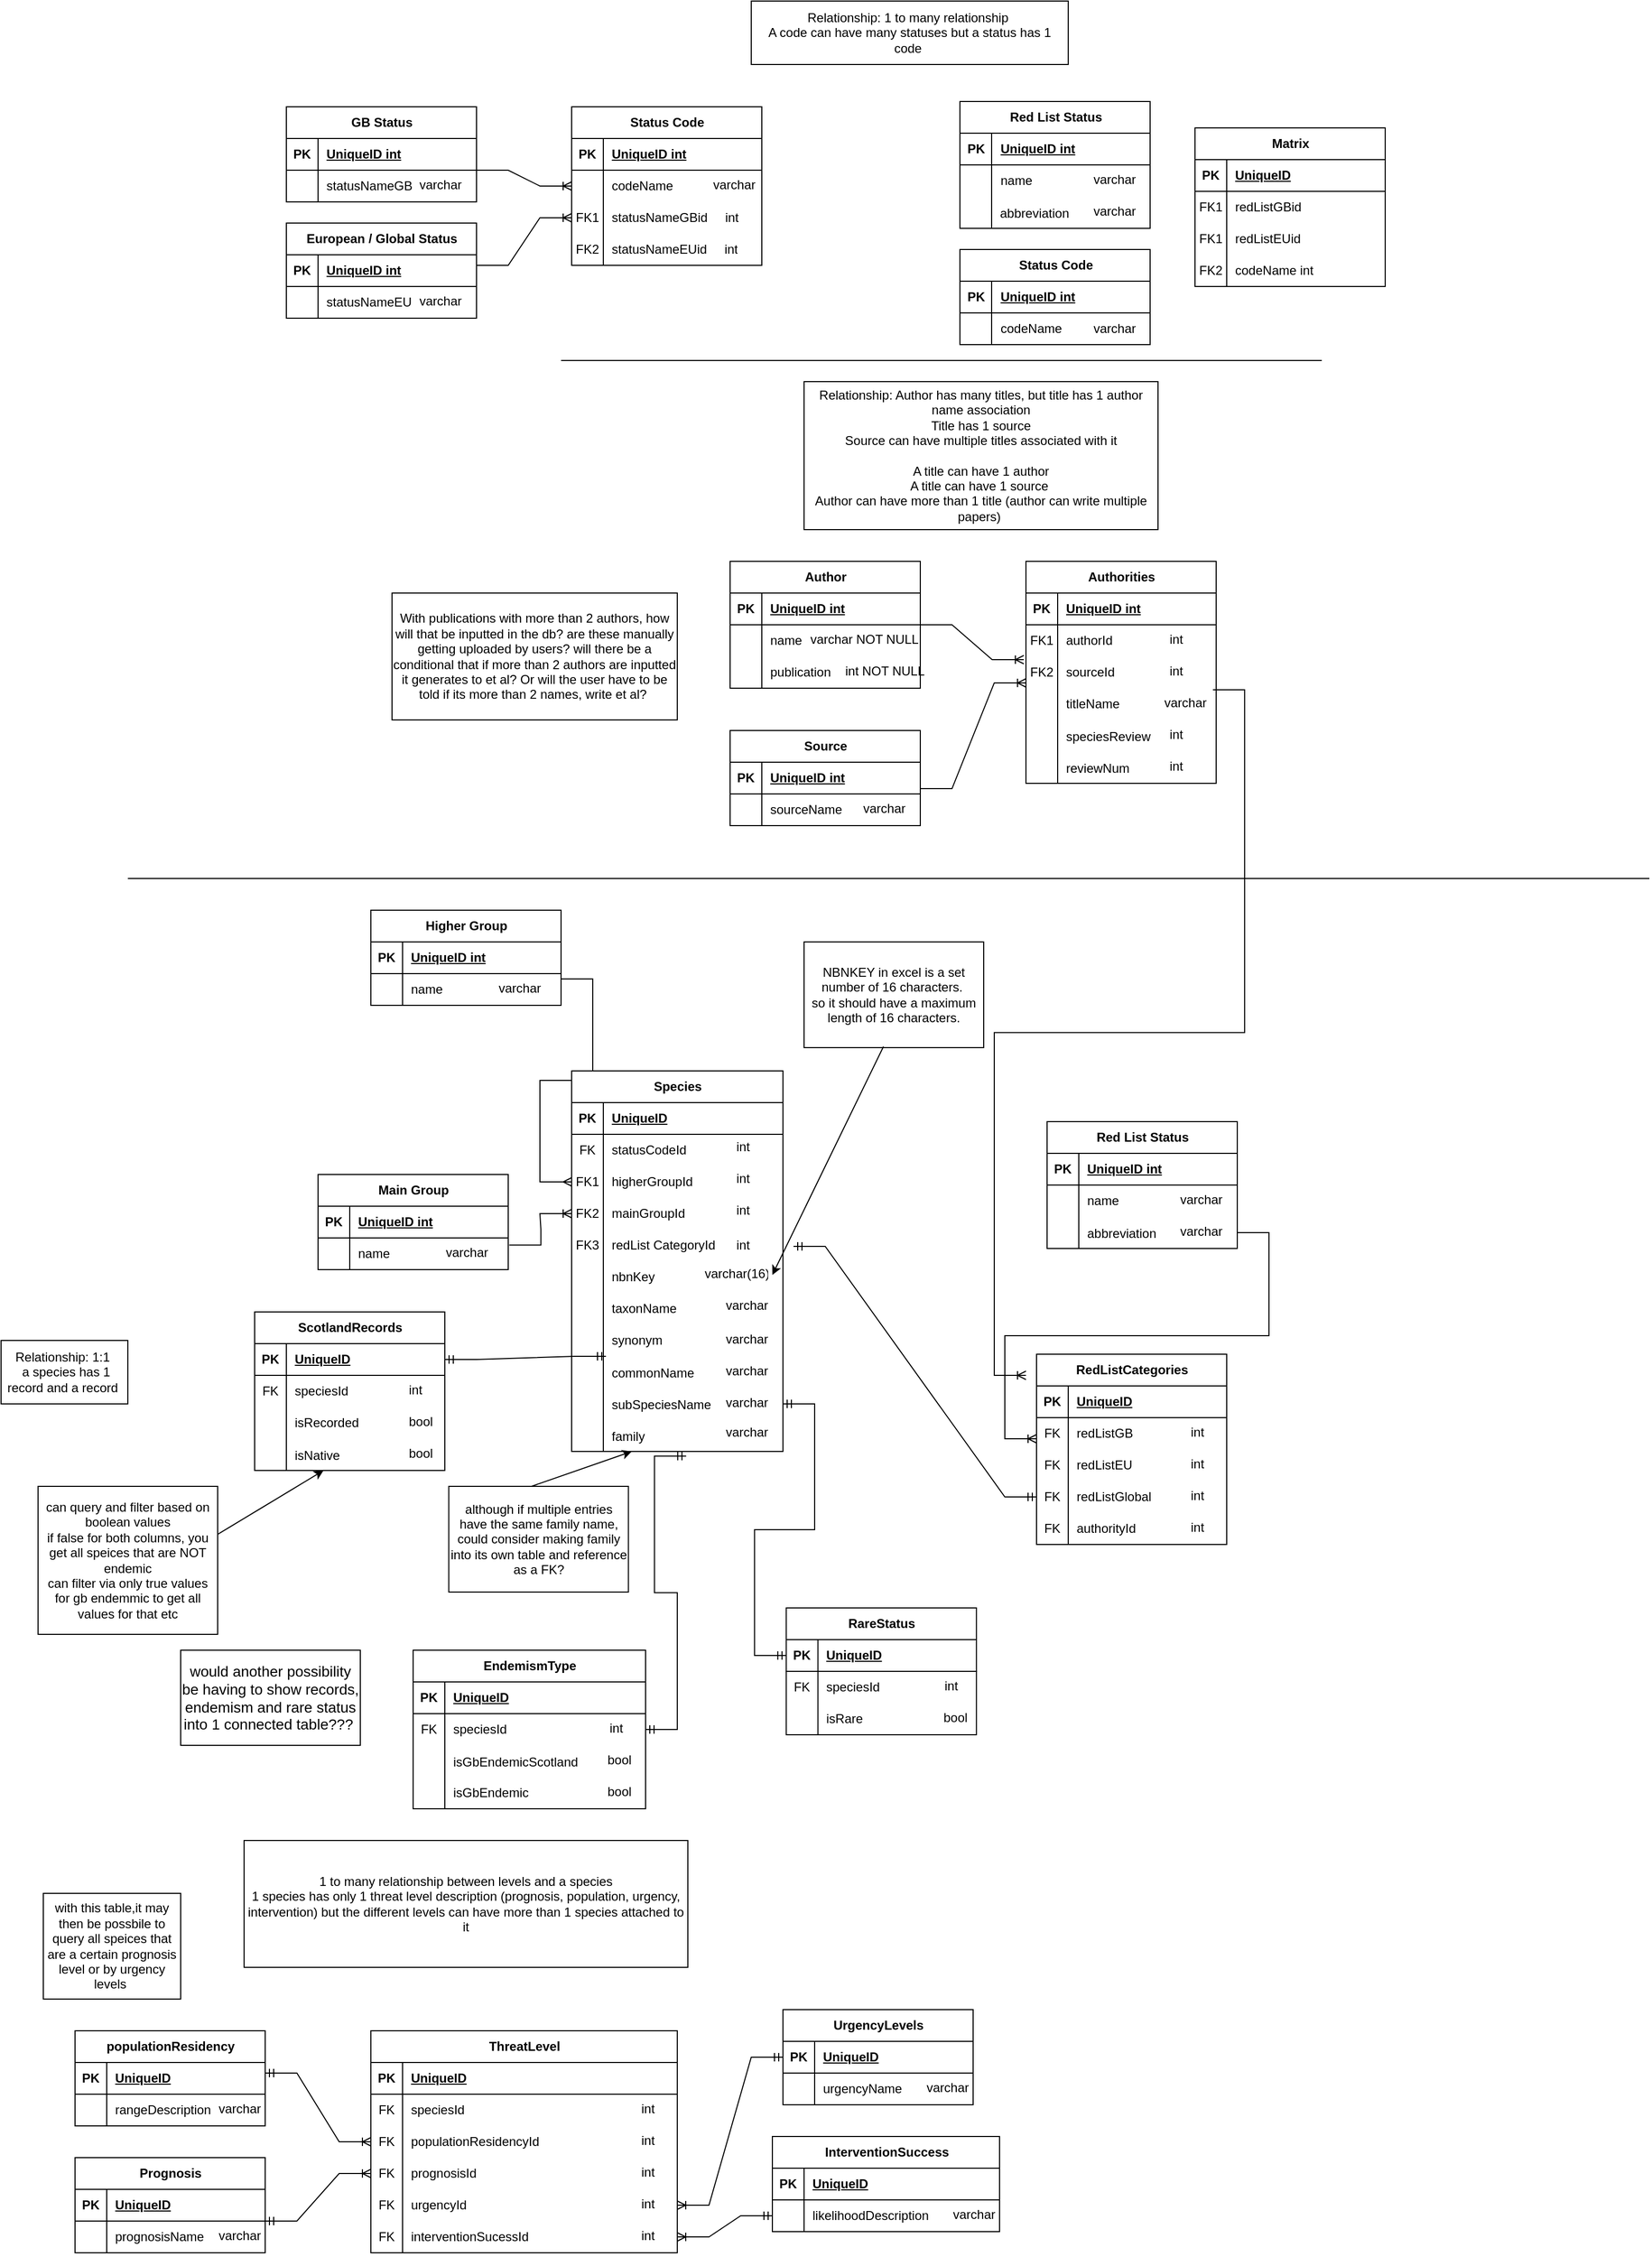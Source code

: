 <mxfile version="22.1.16" type="github">
  <diagram id="R2lEEEUBdFMjLlhIrx00" name="Page-1">
    <mxGraphModel dx="2739" dy="903" grid="1" gridSize="10" guides="1" tooltips="1" connect="1" arrows="1" fold="1" page="1" pageScale="1" pageWidth="850" pageHeight="1100" math="0" shadow="0" extFonts="Permanent Marker^https://fonts.googleapis.com/css?family=Permanent+Marker">
      <root>
        <mxCell id="0" />
        <mxCell id="1" parent="0" />
        <mxCell id="nGbBRkOfRyIG1byeTW1x-73" value="GB Status" style="shape=table;startSize=30;container=1;collapsible=1;childLayout=tableLayout;fixedRows=1;rowLines=0;fontStyle=1;align=center;resizeLast=1;html=1;" vertex="1" parent="1">
          <mxGeometry x="-190" y="150" width="180" height="90" as="geometry" />
        </mxCell>
        <mxCell id="nGbBRkOfRyIG1byeTW1x-74" value="" style="shape=tableRow;horizontal=0;startSize=0;swimlaneHead=0;swimlaneBody=0;fillColor=none;collapsible=0;dropTarget=0;points=[[0,0.5],[1,0.5]];portConstraint=eastwest;top=0;left=0;right=0;bottom=1;" vertex="1" parent="nGbBRkOfRyIG1byeTW1x-73">
          <mxGeometry y="30" width="180" height="30" as="geometry" />
        </mxCell>
        <mxCell id="nGbBRkOfRyIG1byeTW1x-75" value="PK" style="shape=partialRectangle;connectable=0;fillColor=none;top=0;left=0;bottom=0;right=0;fontStyle=1;overflow=hidden;whiteSpace=wrap;html=1;" vertex="1" parent="nGbBRkOfRyIG1byeTW1x-74">
          <mxGeometry width="30" height="30" as="geometry">
            <mxRectangle width="30" height="30" as="alternateBounds" />
          </mxGeometry>
        </mxCell>
        <mxCell id="nGbBRkOfRyIG1byeTW1x-76" value="UniqueID int" style="shape=partialRectangle;connectable=0;fillColor=none;top=0;left=0;bottom=0;right=0;align=left;spacingLeft=6;fontStyle=5;overflow=hidden;whiteSpace=wrap;html=1;" vertex="1" parent="nGbBRkOfRyIG1byeTW1x-74">
          <mxGeometry x="30" width="150" height="30" as="geometry">
            <mxRectangle width="150" height="30" as="alternateBounds" />
          </mxGeometry>
        </mxCell>
        <mxCell id="nGbBRkOfRyIG1byeTW1x-77" value="" style="shape=tableRow;horizontal=0;startSize=0;swimlaneHead=0;swimlaneBody=0;fillColor=none;collapsible=0;dropTarget=0;points=[[0,0.5],[1,0.5]];portConstraint=eastwest;top=0;left=0;right=0;bottom=0;" vertex="1" parent="nGbBRkOfRyIG1byeTW1x-73">
          <mxGeometry y="60" width="180" height="30" as="geometry" />
        </mxCell>
        <mxCell id="nGbBRkOfRyIG1byeTW1x-78" value="" style="shape=partialRectangle;connectable=0;fillColor=none;top=0;left=0;bottom=0;right=0;editable=1;overflow=hidden;whiteSpace=wrap;html=1;" vertex="1" parent="nGbBRkOfRyIG1byeTW1x-77">
          <mxGeometry width="30" height="30" as="geometry">
            <mxRectangle width="30" height="30" as="alternateBounds" />
          </mxGeometry>
        </mxCell>
        <mxCell id="nGbBRkOfRyIG1byeTW1x-79" value="statusNameGB" style="shape=partialRectangle;connectable=0;fillColor=none;top=0;left=0;bottom=0;right=0;align=left;spacingLeft=6;overflow=hidden;whiteSpace=wrap;html=1;" vertex="1" parent="nGbBRkOfRyIG1byeTW1x-77">
          <mxGeometry x="30" width="150" height="30" as="geometry">
            <mxRectangle width="150" height="30" as="alternateBounds" />
          </mxGeometry>
        </mxCell>
        <mxCell id="nGbBRkOfRyIG1byeTW1x-98" value="varchar" style="text;strokeColor=none;fillColor=none;spacingLeft=4;spacingRight=4;overflow=hidden;rotatable=0;points=[[0,0.5],[1,0.5]];portConstraint=eastwest;fontSize=12;whiteSpace=wrap;html=1;" vertex="1" parent="1">
          <mxGeometry x="-70" y="210" width="60" height="30" as="geometry" />
        </mxCell>
        <mxCell id="nGbBRkOfRyIG1byeTW1x-167" value="European / Global Status" style="shape=table;startSize=30;container=1;collapsible=1;childLayout=tableLayout;fixedRows=1;rowLines=0;fontStyle=1;align=center;resizeLast=1;html=1;" vertex="1" parent="1">
          <mxGeometry x="-190" y="260" width="180" height="90" as="geometry" />
        </mxCell>
        <mxCell id="nGbBRkOfRyIG1byeTW1x-168" value="" style="shape=tableRow;horizontal=0;startSize=0;swimlaneHead=0;swimlaneBody=0;fillColor=none;collapsible=0;dropTarget=0;points=[[0,0.5],[1,0.5]];portConstraint=eastwest;top=0;left=0;right=0;bottom=1;" vertex="1" parent="nGbBRkOfRyIG1byeTW1x-167">
          <mxGeometry y="30" width="180" height="30" as="geometry" />
        </mxCell>
        <mxCell id="nGbBRkOfRyIG1byeTW1x-169" value="PK" style="shape=partialRectangle;connectable=0;fillColor=none;top=0;left=0;bottom=0;right=0;fontStyle=1;overflow=hidden;whiteSpace=wrap;html=1;" vertex="1" parent="nGbBRkOfRyIG1byeTW1x-168">
          <mxGeometry width="30" height="30" as="geometry">
            <mxRectangle width="30" height="30" as="alternateBounds" />
          </mxGeometry>
        </mxCell>
        <mxCell id="nGbBRkOfRyIG1byeTW1x-170" value="UniqueID int" style="shape=partialRectangle;connectable=0;fillColor=none;top=0;left=0;bottom=0;right=0;align=left;spacingLeft=6;fontStyle=5;overflow=hidden;whiteSpace=wrap;html=1;" vertex="1" parent="nGbBRkOfRyIG1byeTW1x-168">
          <mxGeometry x="30" width="150" height="30" as="geometry">
            <mxRectangle width="150" height="30" as="alternateBounds" />
          </mxGeometry>
        </mxCell>
        <mxCell id="nGbBRkOfRyIG1byeTW1x-171" value="" style="shape=tableRow;horizontal=0;startSize=0;swimlaneHead=0;swimlaneBody=0;fillColor=none;collapsible=0;dropTarget=0;points=[[0,0.5],[1,0.5]];portConstraint=eastwest;top=0;left=0;right=0;bottom=0;" vertex="1" parent="nGbBRkOfRyIG1byeTW1x-167">
          <mxGeometry y="60" width="180" height="30" as="geometry" />
        </mxCell>
        <mxCell id="nGbBRkOfRyIG1byeTW1x-172" value="" style="shape=partialRectangle;connectable=0;fillColor=none;top=0;left=0;bottom=0;right=0;editable=1;overflow=hidden;whiteSpace=wrap;html=1;" vertex="1" parent="nGbBRkOfRyIG1byeTW1x-171">
          <mxGeometry width="30" height="30" as="geometry">
            <mxRectangle width="30" height="30" as="alternateBounds" />
          </mxGeometry>
        </mxCell>
        <mxCell id="nGbBRkOfRyIG1byeTW1x-173" value="statusNameEU" style="shape=partialRectangle;connectable=0;fillColor=none;top=0;left=0;bottom=0;right=0;align=left;spacingLeft=6;overflow=hidden;whiteSpace=wrap;html=1;" vertex="1" parent="nGbBRkOfRyIG1byeTW1x-171">
          <mxGeometry x="30" width="150" height="30" as="geometry">
            <mxRectangle width="150" height="30" as="alternateBounds" />
          </mxGeometry>
        </mxCell>
        <mxCell id="nGbBRkOfRyIG1byeTW1x-174" value="varchar" style="text;strokeColor=none;fillColor=none;spacingLeft=4;spacingRight=4;overflow=hidden;rotatable=0;points=[[0,0.5],[1,0.5]];portConstraint=eastwest;fontSize=12;whiteSpace=wrap;html=1;" vertex="1" parent="1">
          <mxGeometry x="-70" y="320" width="60" height="30" as="geometry" />
        </mxCell>
        <mxCell id="nGbBRkOfRyIG1byeTW1x-175" value="Relationship: 1 to many relationship&amp;nbsp;&lt;br&gt;A code can have many statuses but a status has 1 code&amp;nbsp;" style="rounded=0;whiteSpace=wrap;html=1;" vertex="1" parent="1">
          <mxGeometry x="250" y="50" width="300" height="60" as="geometry" />
        </mxCell>
        <mxCell id="nGbBRkOfRyIG1byeTW1x-194" value="Matrix" style="shape=table;startSize=30;container=1;collapsible=1;childLayout=tableLayout;fixedRows=1;rowLines=0;fontStyle=1;align=center;resizeLast=1;html=1;" vertex="1" parent="1">
          <mxGeometry x="670" y="170" width="180" height="150" as="geometry" />
        </mxCell>
        <mxCell id="nGbBRkOfRyIG1byeTW1x-195" value="" style="shape=tableRow;horizontal=0;startSize=0;swimlaneHead=0;swimlaneBody=0;fillColor=none;collapsible=0;dropTarget=0;points=[[0,0.5],[1,0.5]];portConstraint=eastwest;top=0;left=0;right=0;bottom=1;" vertex="1" parent="nGbBRkOfRyIG1byeTW1x-194">
          <mxGeometry y="30" width="180" height="30" as="geometry" />
        </mxCell>
        <mxCell id="nGbBRkOfRyIG1byeTW1x-196" value="PK" style="shape=partialRectangle;connectable=0;fillColor=none;top=0;left=0;bottom=0;right=0;fontStyle=1;overflow=hidden;whiteSpace=wrap;html=1;" vertex="1" parent="nGbBRkOfRyIG1byeTW1x-195">
          <mxGeometry width="30" height="30" as="geometry">
            <mxRectangle width="30" height="30" as="alternateBounds" />
          </mxGeometry>
        </mxCell>
        <mxCell id="nGbBRkOfRyIG1byeTW1x-197" value="UniqueID" style="shape=partialRectangle;connectable=0;fillColor=none;top=0;left=0;bottom=0;right=0;align=left;spacingLeft=6;fontStyle=5;overflow=hidden;whiteSpace=wrap;html=1;" vertex="1" parent="nGbBRkOfRyIG1byeTW1x-195">
          <mxGeometry x="30" width="150" height="30" as="geometry">
            <mxRectangle width="150" height="30" as="alternateBounds" />
          </mxGeometry>
        </mxCell>
        <mxCell id="nGbBRkOfRyIG1byeTW1x-346" value="" style="shape=tableRow;horizontal=0;startSize=0;swimlaneHead=0;swimlaneBody=0;fillColor=none;collapsible=0;dropTarget=0;points=[[0,0.5],[1,0.5]];portConstraint=eastwest;top=0;left=0;right=0;bottom=0;" vertex="1" parent="nGbBRkOfRyIG1byeTW1x-194">
          <mxGeometry y="60" width="180" height="30" as="geometry" />
        </mxCell>
        <mxCell id="nGbBRkOfRyIG1byeTW1x-347" value="FK1" style="shape=partialRectangle;connectable=0;fillColor=none;top=0;left=0;bottom=0;right=0;fontStyle=0;overflow=hidden;whiteSpace=wrap;html=1;" vertex="1" parent="nGbBRkOfRyIG1byeTW1x-346">
          <mxGeometry width="30" height="30" as="geometry">
            <mxRectangle width="30" height="30" as="alternateBounds" />
          </mxGeometry>
        </mxCell>
        <mxCell id="nGbBRkOfRyIG1byeTW1x-348" value="redListGBid" style="shape=partialRectangle;connectable=0;fillColor=none;top=0;left=0;bottom=0;right=0;align=left;spacingLeft=6;fontStyle=0;overflow=hidden;whiteSpace=wrap;html=1;" vertex="1" parent="nGbBRkOfRyIG1byeTW1x-346">
          <mxGeometry x="30" width="150" height="30" as="geometry">
            <mxRectangle width="150" height="30" as="alternateBounds" />
          </mxGeometry>
        </mxCell>
        <mxCell id="nGbBRkOfRyIG1byeTW1x-354" value="" style="shape=tableRow;horizontal=0;startSize=0;swimlaneHead=0;swimlaneBody=0;fillColor=none;collapsible=0;dropTarget=0;points=[[0,0.5],[1,0.5]];portConstraint=eastwest;top=0;left=0;right=0;bottom=0;" vertex="1" parent="nGbBRkOfRyIG1byeTW1x-194">
          <mxGeometry y="90" width="180" height="30" as="geometry" />
        </mxCell>
        <mxCell id="nGbBRkOfRyIG1byeTW1x-355" value="FK1" style="shape=partialRectangle;connectable=0;fillColor=none;top=0;left=0;bottom=0;right=0;fontStyle=0;overflow=hidden;whiteSpace=wrap;html=1;" vertex="1" parent="nGbBRkOfRyIG1byeTW1x-354">
          <mxGeometry width="30" height="30" as="geometry">
            <mxRectangle width="30" height="30" as="alternateBounds" />
          </mxGeometry>
        </mxCell>
        <mxCell id="nGbBRkOfRyIG1byeTW1x-356" value="redListEUid" style="shape=partialRectangle;connectable=0;fillColor=none;top=0;left=0;bottom=0;right=0;align=left;spacingLeft=6;fontStyle=0;overflow=hidden;whiteSpace=wrap;html=1;" vertex="1" parent="nGbBRkOfRyIG1byeTW1x-354">
          <mxGeometry x="30" width="150" height="30" as="geometry">
            <mxRectangle width="150" height="30" as="alternateBounds" />
          </mxGeometry>
        </mxCell>
        <mxCell id="nGbBRkOfRyIG1byeTW1x-216" value="" style="shape=tableRow;horizontal=0;startSize=0;swimlaneHead=0;swimlaneBody=0;fillColor=none;collapsible=0;dropTarget=0;points=[[0,0.5],[1,0.5]];portConstraint=eastwest;top=0;left=0;right=0;bottom=0;" vertex="1" parent="nGbBRkOfRyIG1byeTW1x-194">
          <mxGeometry y="120" width="180" height="30" as="geometry" />
        </mxCell>
        <mxCell id="nGbBRkOfRyIG1byeTW1x-217" value="FK2" style="shape=partialRectangle;connectable=0;fillColor=none;top=0;left=0;bottom=0;right=0;fontStyle=0;overflow=hidden;whiteSpace=wrap;html=1;" vertex="1" parent="nGbBRkOfRyIG1byeTW1x-216">
          <mxGeometry width="30" height="30" as="geometry">
            <mxRectangle width="30" height="30" as="alternateBounds" />
          </mxGeometry>
        </mxCell>
        <mxCell id="nGbBRkOfRyIG1byeTW1x-218" value="codeName int" style="shape=partialRectangle;connectable=0;fillColor=none;top=0;left=0;bottom=0;right=0;align=left;spacingLeft=6;fontStyle=0;overflow=hidden;whiteSpace=wrap;html=1;" vertex="1" parent="nGbBRkOfRyIG1byeTW1x-216">
          <mxGeometry x="30" width="150" height="30" as="geometry">
            <mxRectangle width="150" height="30" as="alternateBounds" />
          </mxGeometry>
        </mxCell>
        <mxCell id="nGbBRkOfRyIG1byeTW1x-236" value="" style="endArrow=none;html=1;rounded=0;" edge="1" parent="1">
          <mxGeometry relative="1" as="geometry">
            <mxPoint x="70" y="390" as="sourcePoint" />
            <mxPoint x="790" y="390" as="targetPoint" />
          </mxGeometry>
        </mxCell>
        <mxCell id="nGbBRkOfRyIG1byeTW1x-237" value="Author" style="shape=table;startSize=30;container=1;collapsible=1;childLayout=tableLayout;fixedRows=1;rowLines=0;fontStyle=1;align=center;resizeLast=1;html=1;" vertex="1" parent="1">
          <mxGeometry x="230" y="580" width="180" height="120" as="geometry" />
        </mxCell>
        <mxCell id="nGbBRkOfRyIG1byeTW1x-238" value="" style="shape=tableRow;horizontal=0;startSize=0;swimlaneHead=0;swimlaneBody=0;fillColor=none;collapsible=0;dropTarget=0;points=[[0,0.5],[1,0.5]];portConstraint=eastwest;top=0;left=0;right=0;bottom=1;" vertex="1" parent="nGbBRkOfRyIG1byeTW1x-237">
          <mxGeometry y="30" width="180" height="30" as="geometry" />
        </mxCell>
        <mxCell id="nGbBRkOfRyIG1byeTW1x-239" value="PK" style="shape=partialRectangle;connectable=0;fillColor=none;top=0;left=0;bottom=0;right=0;fontStyle=1;overflow=hidden;whiteSpace=wrap;html=1;" vertex="1" parent="nGbBRkOfRyIG1byeTW1x-238">
          <mxGeometry width="30" height="30" as="geometry">
            <mxRectangle width="30" height="30" as="alternateBounds" />
          </mxGeometry>
        </mxCell>
        <mxCell id="nGbBRkOfRyIG1byeTW1x-240" value="UniqueID int" style="shape=partialRectangle;connectable=0;fillColor=none;top=0;left=0;bottom=0;right=0;align=left;spacingLeft=6;fontStyle=5;overflow=hidden;whiteSpace=wrap;html=1;" vertex="1" parent="nGbBRkOfRyIG1byeTW1x-238">
          <mxGeometry x="30" width="150" height="30" as="geometry">
            <mxRectangle width="150" height="30" as="alternateBounds" />
          </mxGeometry>
        </mxCell>
        <mxCell id="nGbBRkOfRyIG1byeTW1x-241" value="" style="shape=tableRow;horizontal=0;startSize=0;swimlaneHead=0;swimlaneBody=0;fillColor=none;collapsible=0;dropTarget=0;points=[[0,0.5],[1,0.5]];portConstraint=eastwest;top=0;left=0;right=0;bottom=0;" vertex="1" parent="nGbBRkOfRyIG1byeTW1x-237">
          <mxGeometry y="60" width="180" height="30" as="geometry" />
        </mxCell>
        <mxCell id="nGbBRkOfRyIG1byeTW1x-242" value="" style="shape=partialRectangle;connectable=0;fillColor=none;top=0;left=0;bottom=0;right=0;editable=1;overflow=hidden;whiteSpace=wrap;html=1;" vertex="1" parent="nGbBRkOfRyIG1byeTW1x-241">
          <mxGeometry width="30" height="30" as="geometry">
            <mxRectangle width="30" height="30" as="alternateBounds" />
          </mxGeometry>
        </mxCell>
        <mxCell id="nGbBRkOfRyIG1byeTW1x-243" value="name&amp;nbsp;" style="shape=partialRectangle;connectable=0;fillColor=none;top=0;left=0;bottom=0;right=0;align=left;spacingLeft=6;overflow=hidden;whiteSpace=wrap;html=1;" vertex="1" parent="nGbBRkOfRyIG1byeTW1x-241">
          <mxGeometry x="30" width="150" height="30" as="geometry">
            <mxRectangle width="150" height="30" as="alternateBounds" />
          </mxGeometry>
        </mxCell>
        <mxCell id="nGbBRkOfRyIG1byeTW1x-244" value="" style="shape=tableRow;horizontal=0;startSize=0;swimlaneHead=0;swimlaneBody=0;fillColor=none;collapsible=0;dropTarget=0;points=[[0,0.5],[1,0.5]];portConstraint=eastwest;top=0;left=0;right=0;bottom=0;" vertex="1" parent="nGbBRkOfRyIG1byeTW1x-237">
          <mxGeometry y="90" width="180" height="30" as="geometry" />
        </mxCell>
        <mxCell id="nGbBRkOfRyIG1byeTW1x-245" value="" style="shape=partialRectangle;connectable=0;fillColor=none;top=0;left=0;bottom=0;right=0;editable=1;overflow=hidden;whiteSpace=wrap;html=1;" vertex="1" parent="nGbBRkOfRyIG1byeTW1x-244">
          <mxGeometry width="30" height="30" as="geometry">
            <mxRectangle width="30" height="30" as="alternateBounds" />
          </mxGeometry>
        </mxCell>
        <mxCell id="nGbBRkOfRyIG1byeTW1x-246" value="publication" style="shape=partialRectangle;connectable=0;fillColor=none;top=0;left=0;bottom=0;right=0;align=left;spacingLeft=6;overflow=hidden;whiteSpace=wrap;html=1;" vertex="1" parent="nGbBRkOfRyIG1byeTW1x-244">
          <mxGeometry x="30" width="150" height="30" as="geometry">
            <mxRectangle width="150" height="30" as="alternateBounds" />
          </mxGeometry>
        </mxCell>
        <mxCell id="nGbBRkOfRyIG1byeTW1x-250" value="varchar NOT NULL" style="text;strokeColor=none;fillColor=none;spacingLeft=4;spacingRight=4;overflow=hidden;rotatable=0;points=[[0,0.5],[1,0.5]];portConstraint=eastwest;fontSize=12;whiteSpace=wrap;html=1;" vertex="1" parent="1">
          <mxGeometry x="300" y="640" width="180" height="30" as="geometry" />
        </mxCell>
        <mxCell id="nGbBRkOfRyIG1byeTW1x-251" value="int NOT NULL" style="text;strokeColor=none;fillColor=none;spacingLeft=4;spacingRight=4;overflow=hidden;rotatable=0;points=[[0,0.5],[1,0.5]];portConstraint=eastwest;fontSize=12;whiteSpace=wrap;html=1;" vertex="1" parent="1">
          <mxGeometry x="332.5" y="670" width="115" height="20" as="geometry" />
        </mxCell>
        <mxCell id="nGbBRkOfRyIG1byeTW1x-265" value="Authorities" style="shape=table;startSize=30;container=1;collapsible=1;childLayout=tableLayout;fixedRows=1;rowLines=0;fontStyle=1;align=center;resizeLast=1;html=1;" vertex="1" parent="1">
          <mxGeometry x="510" y="580" width="180" height="210" as="geometry" />
        </mxCell>
        <mxCell id="nGbBRkOfRyIG1byeTW1x-266" value="" style="shape=tableRow;horizontal=0;startSize=0;swimlaneHead=0;swimlaneBody=0;fillColor=none;collapsible=0;dropTarget=0;points=[[0,0.5],[1,0.5]];portConstraint=eastwest;top=0;left=0;right=0;bottom=1;" vertex="1" parent="nGbBRkOfRyIG1byeTW1x-265">
          <mxGeometry y="30" width="180" height="30" as="geometry" />
        </mxCell>
        <mxCell id="nGbBRkOfRyIG1byeTW1x-267" value="PK" style="shape=partialRectangle;connectable=0;fillColor=none;top=0;left=0;bottom=0;right=0;fontStyle=1;overflow=hidden;whiteSpace=wrap;html=1;" vertex="1" parent="nGbBRkOfRyIG1byeTW1x-266">
          <mxGeometry width="30" height="30" as="geometry">
            <mxRectangle width="30" height="30" as="alternateBounds" />
          </mxGeometry>
        </mxCell>
        <mxCell id="nGbBRkOfRyIG1byeTW1x-268" value="UniqueID int" style="shape=partialRectangle;connectable=0;fillColor=none;top=0;left=0;bottom=0;right=0;align=left;spacingLeft=6;fontStyle=5;overflow=hidden;whiteSpace=wrap;html=1;" vertex="1" parent="nGbBRkOfRyIG1byeTW1x-266">
          <mxGeometry x="30" width="150" height="30" as="geometry">
            <mxRectangle width="150" height="30" as="alternateBounds" />
          </mxGeometry>
        </mxCell>
        <mxCell id="nGbBRkOfRyIG1byeTW1x-279" value="" style="shape=tableRow;horizontal=0;startSize=0;swimlaneHead=0;swimlaneBody=0;fillColor=none;collapsible=0;dropTarget=0;points=[[0,0.5],[1,0.5]];portConstraint=eastwest;top=0;left=0;right=0;bottom=0;" vertex="1" parent="nGbBRkOfRyIG1byeTW1x-265">
          <mxGeometry y="60" width="180" height="30" as="geometry" />
        </mxCell>
        <mxCell id="nGbBRkOfRyIG1byeTW1x-280" value="FK1" style="shape=partialRectangle;connectable=0;fillColor=none;top=0;left=0;bottom=0;right=0;fontStyle=0;overflow=hidden;whiteSpace=wrap;html=1;" vertex="1" parent="nGbBRkOfRyIG1byeTW1x-279">
          <mxGeometry width="30" height="30" as="geometry">
            <mxRectangle width="30" height="30" as="alternateBounds" />
          </mxGeometry>
        </mxCell>
        <mxCell id="nGbBRkOfRyIG1byeTW1x-281" value="authorId" style="shape=partialRectangle;connectable=0;fillColor=none;top=0;left=0;bottom=0;right=0;align=left;spacingLeft=6;fontStyle=0;overflow=hidden;whiteSpace=wrap;html=1;" vertex="1" parent="nGbBRkOfRyIG1byeTW1x-279">
          <mxGeometry x="30" width="150" height="30" as="geometry">
            <mxRectangle width="150" height="30" as="alternateBounds" />
          </mxGeometry>
        </mxCell>
        <mxCell id="nGbBRkOfRyIG1byeTW1x-291" value="" style="shape=tableRow;horizontal=0;startSize=0;swimlaneHead=0;swimlaneBody=0;fillColor=none;collapsible=0;dropTarget=0;points=[[0,0.5],[1,0.5]];portConstraint=eastwest;top=0;left=0;right=0;bottom=0;" vertex="1" parent="nGbBRkOfRyIG1byeTW1x-265">
          <mxGeometry y="90" width="180" height="30" as="geometry" />
        </mxCell>
        <mxCell id="nGbBRkOfRyIG1byeTW1x-292" value="FK2" style="shape=partialRectangle;connectable=0;fillColor=none;top=0;left=0;bottom=0;right=0;fontStyle=0;overflow=hidden;whiteSpace=wrap;html=1;" vertex="1" parent="nGbBRkOfRyIG1byeTW1x-291">
          <mxGeometry width="30" height="30" as="geometry">
            <mxRectangle width="30" height="30" as="alternateBounds" />
          </mxGeometry>
        </mxCell>
        <mxCell id="nGbBRkOfRyIG1byeTW1x-293" value="sourceId" style="shape=partialRectangle;connectable=0;fillColor=none;top=0;left=0;bottom=0;right=0;align=left;spacingLeft=6;fontStyle=0;overflow=hidden;whiteSpace=wrap;html=1;" vertex="1" parent="nGbBRkOfRyIG1byeTW1x-291">
          <mxGeometry x="30" width="150" height="30" as="geometry">
            <mxRectangle width="150" height="30" as="alternateBounds" />
          </mxGeometry>
        </mxCell>
        <mxCell id="nGbBRkOfRyIG1byeTW1x-269" value="" style="shape=tableRow;horizontal=0;startSize=0;swimlaneHead=0;swimlaneBody=0;fillColor=none;collapsible=0;dropTarget=0;points=[[0,0.5],[1,0.5]];portConstraint=eastwest;top=0;left=0;right=0;bottom=0;" vertex="1" parent="nGbBRkOfRyIG1byeTW1x-265">
          <mxGeometry y="120" width="180" height="30" as="geometry" />
        </mxCell>
        <mxCell id="nGbBRkOfRyIG1byeTW1x-270" value="" style="shape=partialRectangle;connectable=0;fillColor=none;top=0;left=0;bottom=0;right=0;editable=1;overflow=hidden;whiteSpace=wrap;html=1;" vertex="1" parent="nGbBRkOfRyIG1byeTW1x-269">
          <mxGeometry width="30" height="30" as="geometry">
            <mxRectangle width="30" height="30" as="alternateBounds" />
          </mxGeometry>
        </mxCell>
        <mxCell id="nGbBRkOfRyIG1byeTW1x-271" value="titleName&amp;nbsp;" style="shape=partialRectangle;connectable=0;fillColor=none;top=0;left=0;bottom=0;right=0;align=left;spacingLeft=6;overflow=hidden;whiteSpace=wrap;html=1;" vertex="1" parent="nGbBRkOfRyIG1byeTW1x-269">
          <mxGeometry x="30" width="150" height="30" as="geometry">
            <mxRectangle width="150" height="30" as="alternateBounds" />
          </mxGeometry>
        </mxCell>
        <mxCell id="nGbBRkOfRyIG1byeTW1x-298" value="" style="shape=tableRow;horizontal=0;startSize=0;swimlaneHead=0;swimlaneBody=0;fillColor=none;collapsible=0;dropTarget=0;points=[[0,0.5],[1,0.5]];portConstraint=eastwest;top=0;left=0;right=0;bottom=0;" vertex="1" parent="nGbBRkOfRyIG1byeTW1x-265">
          <mxGeometry y="150" width="180" height="30" as="geometry" />
        </mxCell>
        <mxCell id="nGbBRkOfRyIG1byeTW1x-299" value="" style="shape=partialRectangle;connectable=0;fillColor=none;top=0;left=0;bottom=0;right=0;editable=1;overflow=hidden;" vertex="1" parent="nGbBRkOfRyIG1byeTW1x-298">
          <mxGeometry width="30" height="30" as="geometry">
            <mxRectangle width="30" height="30" as="alternateBounds" />
          </mxGeometry>
        </mxCell>
        <mxCell id="nGbBRkOfRyIG1byeTW1x-300" value="speciesReview" style="shape=partialRectangle;connectable=0;fillColor=none;top=0;left=0;bottom=0;right=0;align=left;spacingLeft=6;overflow=hidden;" vertex="1" parent="nGbBRkOfRyIG1byeTW1x-298">
          <mxGeometry x="30" width="150" height="30" as="geometry">
            <mxRectangle width="150" height="30" as="alternateBounds" />
          </mxGeometry>
        </mxCell>
        <mxCell id="nGbBRkOfRyIG1byeTW1x-303" value="" style="shape=tableRow;horizontal=0;startSize=0;swimlaneHead=0;swimlaneBody=0;fillColor=none;collapsible=0;dropTarget=0;points=[[0,0.5],[1,0.5]];portConstraint=eastwest;top=0;left=0;right=0;bottom=0;" vertex="1" parent="nGbBRkOfRyIG1byeTW1x-265">
          <mxGeometry y="180" width="180" height="30" as="geometry" />
        </mxCell>
        <mxCell id="nGbBRkOfRyIG1byeTW1x-304" value="" style="shape=partialRectangle;connectable=0;fillColor=none;top=0;left=0;bottom=0;right=0;editable=1;overflow=hidden;" vertex="1" parent="nGbBRkOfRyIG1byeTW1x-303">
          <mxGeometry width="30" height="30" as="geometry">
            <mxRectangle width="30" height="30" as="alternateBounds" />
          </mxGeometry>
        </mxCell>
        <mxCell id="nGbBRkOfRyIG1byeTW1x-305" value="reviewNum" style="shape=partialRectangle;connectable=0;fillColor=none;top=0;left=0;bottom=0;right=0;align=left;spacingLeft=6;overflow=hidden;" vertex="1" parent="nGbBRkOfRyIG1byeTW1x-303">
          <mxGeometry x="30" width="150" height="30" as="geometry">
            <mxRectangle width="150" height="30" as="alternateBounds" />
          </mxGeometry>
        </mxCell>
        <mxCell id="nGbBRkOfRyIG1byeTW1x-294" value="int" style="text;strokeColor=none;fillColor=none;spacingLeft=4;spacingRight=4;overflow=hidden;rotatable=0;points=[[0,0.5],[1,0.5]];portConstraint=eastwest;fontSize=12;whiteSpace=wrap;html=1;" vertex="1" parent="1">
          <mxGeometry x="640" y="640" width="40" height="30" as="geometry" />
        </mxCell>
        <mxCell id="nGbBRkOfRyIG1byeTW1x-295" value="int" style="text;strokeColor=none;fillColor=none;spacingLeft=4;spacingRight=4;overflow=hidden;rotatable=0;points=[[0,0.5],[1,0.5]];portConstraint=eastwest;fontSize=12;whiteSpace=wrap;html=1;" vertex="1" parent="1">
          <mxGeometry x="640" y="670" width="40" height="30" as="geometry" />
        </mxCell>
        <mxCell id="nGbBRkOfRyIG1byeTW1x-296" value="varchar" style="text;strokeColor=none;fillColor=none;spacingLeft=4;spacingRight=4;overflow=hidden;rotatable=0;points=[[0,0.5],[1,0.5]];portConstraint=eastwest;fontSize=12;whiteSpace=wrap;html=1;" vertex="1" parent="1">
          <mxGeometry x="635" y="700" width="50" height="30" as="geometry" />
        </mxCell>
        <mxCell id="nGbBRkOfRyIG1byeTW1x-301" value="int" style="text;strokeColor=none;fillColor=none;spacingLeft=4;spacingRight=4;overflow=hidden;rotatable=0;points=[[0,0.5],[1,0.5]];portConstraint=eastwest;fontSize=12;whiteSpace=wrap;html=1;" vertex="1" parent="1">
          <mxGeometry x="640" y="730" width="40" height="30" as="geometry" />
        </mxCell>
        <mxCell id="nGbBRkOfRyIG1byeTW1x-306" value="int" style="text;strokeColor=none;fillColor=none;spacingLeft=4;spacingRight=4;overflow=hidden;rotatable=0;points=[[0,0.5],[1,0.5]];portConstraint=eastwest;fontSize=12;whiteSpace=wrap;html=1;" vertex="1" parent="1">
          <mxGeometry x="640" y="760" width="40" height="30" as="geometry" />
        </mxCell>
        <mxCell id="nGbBRkOfRyIG1byeTW1x-307" value="Source" style="shape=table;startSize=30;container=1;collapsible=1;childLayout=tableLayout;fixedRows=1;rowLines=0;fontStyle=1;align=center;resizeLast=1;html=1;" vertex="1" parent="1">
          <mxGeometry x="230" y="740" width="180" height="90" as="geometry" />
        </mxCell>
        <mxCell id="nGbBRkOfRyIG1byeTW1x-308" value="" style="shape=tableRow;horizontal=0;startSize=0;swimlaneHead=0;swimlaneBody=0;fillColor=none;collapsible=0;dropTarget=0;points=[[0,0.5],[1,0.5]];portConstraint=eastwest;top=0;left=0;right=0;bottom=1;" vertex="1" parent="nGbBRkOfRyIG1byeTW1x-307">
          <mxGeometry y="30" width="180" height="30" as="geometry" />
        </mxCell>
        <mxCell id="nGbBRkOfRyIG1byeTW1x-309" value="PK" style="shape=partialRectangle;connectable=0;fillColor=none;top=0;left=0;bottom=0;right=0;fontStyle=1;overflow=hidden;whiteSpace=wrap;html=1;" vertex="1" parent="nGbBRkOfRyIG1byeTW1x-308">
          <mxGeometry width="30" height="30" as="geometry">
            <mxRectangle width="30" height="30" as="alternateBounds" />
          </mxGeometry>
        </mxCell>
        <mxCell id="nGbBRkOfRyIG1byeTW1x-310" value="UniqueID int" style="shape=partialRectangle;connectable=0;fillColor=none;top=0;left=0;bottom=0;right=0;align=left;spacingLeft=6;fontStyle=5;overflow=hidden;whiteSpace=wrap;html=1;" vertex="1" parent="nGbBRkOfRyIG1byeTW1x-308">
          <mxGeometry x="30" width="150" height="30" as="geometry">
            <mxRectangle width="150" height="30" as="alternateBounds" />
          </mxGeometry>
        </mxCell>
        <mxCell id="nGbBRkOfRyIG1byeTW1x-311" value="" style="shape=tableRow;horizontal=0;startSize=0;swimlaneHead=0;swimlaneBody=0;fillColor=none;collapsible=0;dropTarget=0;points=[[0,0.5],[1,0.5]];portConstraint=eastwest;top=0;left=0;right=0;bottom=0;" vertex="1" parent="nGbBRkOfRyIG1byeTW1x-307">
          <mxGeometry y="60" width="180" height="30" as="geometry" />
        </mxCell>
        <mxCell id="nGbBRkOfRyIG1byeTW1x-312" value="" style="shape=partialRectangle;connectable=0;fillColor=none;top=0;left=0;bottom=0;right=0;editable=1;overflow=hidden;whiteSpace=wrap;html=1;" vertex="1" parent="nGbBRkOfRyIG1byeTW1x-311">
          <mxGeometry width="30" height="30" as="geometry">
            <mxRectangle width="30" height="30" as="alternateBounds" />
          </mxGeometry>
        </mxCell>
        <mxCell id="nGbBRkOfRyIG1byeTW1x-313" value="sourceName" style="shape=partialRectangle;connectable=0;fillColor=none;top=0;left=0;bottom=0;right=0;align=left;spacingLeft=6;overflow=hidden;whiteSpace=wrap;html=1;" vertex="1" parent="nGbBRkOfRyIG1byeTW1x-311">
          <mxGeometry x="30" width="150" height="30" as="geometry">
            <mxRectangle width="150" height="30" as="alternateBounds" />
          </mxGeometry>
        </mxCell>
        <mxCell id="nGbBRkOfRyIG1byeTW1x-317" value="varchar" style="text;strokeColor=none;fillColor=none;spacingLeft=4;spacingRight=4;overflow=hidden;rotatable=0;points=[[0,0.5],[1,0.5]];portConstraint=eastwest;fontSize=12;whiteSpace=wrap;html=1;" vertex="1" parent="1">
          <mxGeometry x="350" y="800" width="50" height="30" as="geometry" />
        </mxCell>
        <mxCell id="nGbBRkOfRyIG1byeTW1x-318" value="Relationship: Author has many titles, but title has 1 author name association&lt;br&gt;Title has 1 source&lt;br&gt;Source can have multiple titles associated with it&lt;br&gt;&lt;br&gt;A title can have 1 author&lt;br&gt;A title can have 1 source&amp;nbsp;&lt;br&gt;Author can have more than 1 title (author can write multiple papers)&amp;nbsp;" style="rounded=0;whiteSpace=wrap;html=1;" vertex="1" parent="1">
          <mxGeometry x="300" y="410" width="335" height="140" as="geometry" />
        </mxCell>
        <mxCell id="nGbBRkOfRyIG1byeTW1x-319" value="" style="edgeStyle=entityRelationEdgeStyle;fontSize=12;html=1;endArrow=ERoneToMany;rounded=0;" edge="1" parent="1" target="nGbBRkOfRyIG1byeTW1x-140">
          <mxGeometry width="100" height="100" relative="1" as="geometry">
            <mxPoint x="-10" y="210" as="sourcePoint" />
            <mxPoint x="90" y="110" as="targetPoint" />
          </mxGeometry>
        </mxCell>
        <mxCell id="nGbBRkOfRyIG1byeTW1x-320" value="" style="edgeStyle=entityRelationEdgeStyle;fontSize=12;html=1;endArrow=ERoneToMany;rounded=0;entryX=0;entryY=0.5;entryDx=0;entryDy=0;" edge="1" parent="1" target="nGbBRkOfRyIG1byeTW1x-229">
          <mxGeometry width="100" height="100" relative="1" as="geometry">
            <mxPoint x="-10" y="300" as="sourcePoint" />
            <mxPoint x="90" y="200" as="targetPoint" />
          </mxGeometry>
        </mxCell>
        <mxCell id="nGbBRkOfRyIG1byeTW1x-321" value="" style="edgeStyle=entityRelationEdgeStyle;fontSize=12;html=1;endArrow=ERoneToMany;rounded=0;" edge="1" parent="1">
          <mxGeometry width="100" height="100" relative="1" as="geometry">
            <mxPoint x="410" y="640" as="sourcePoint" />
            <mxPoint x="508" y="673" as="targetPoint" />
          </mxGeometry>
        </mxCell>
        <mxCell id="nGbBRkOfRyIG1byeTW1x-322" value="" style="edgeStyle=entityRelationEdgeStyle;fontSize=12;html=1;endArrow=ERoneToMany;rounded=0;" edge="1" parent="1">
          <mxGeometry width="100" height="100" relative="1" as="geometry">
            <mxPoint x="410" y="795" as="sourcePoint" />
            <mxPoint x="510" y="695" as="targetPoint" />
          </mxGeometry>
        </mxCell>
        <mxCell id="nGbBRkOfRyIG1byeTW1x-323" value="With publications with more than 2 authors, how will that be inputted in the db? are these manually getting uploaded by users? will there be a conditional that if more than 2 authors are inputted it generates to et al? Or will the user have to be told if its more than 2 names, write et al?&amp;nbsp;" style="rounded=0;whiteSpace=wrap;html=1;" vertex="1" parent="1">
          <mxGeometry x="-90" y="610" width="270" height="120" as="geometry" />
        </mxCell>
        <mxCell id="nGbBRkOfRyIG1byeTW1x-357" value="" style="group" vertex="1" connectable="0" parent="1">
          <mxGeometry x="447.5" y="145" width="180" height="120" as="geometry" />
        </mxCell>
        <mxCell id="nGbBRkOfRyIG1byeTW1x-325" value="Red List Status" style="shape=table;startSize=30;container=1;collapsible=1;childLayout=tableLayout;fixedRows=1;rowLines=0;fontStyle=1;align=center;resizeLast=1;html=1;" vertex="1" parent="nGbBRkOfRyIG1byeTW1x-357">
          <mxGeometry width="180" height="120" as="geometry" />
        </mxCell>
        <mxCell id="nGbBRkOfRyIG1byeTW1x-326" value="" style="shape=tableRow;horizontal=0;startSize=0;swimlaneHead=0;swimlaneBody=0;fillColor=none;collapsible=0;dropTarget=0;points=[[0,0.5],[1,0.5]];portConstraint=eastwest;top=0;left=0;right=0;bottom=1;" vertex="1" parent="nGbBRkOfRyIG1byeTW1x-325">
          <mxGeometry y="30" width="180" height="30" as="geometry" />
        </mxCell>
        <mxCell id="nGbBRkOfRyIG1byeTW1x-327" value="PK" style="shape=partialRectangle;connectable=0;fillColor=none;top=0;left=0;bottom=0;right=0;fontStyle=1;overflow=hidden;whiteSpace=wrap;html=1;" vertex="1" parent="nGbBRkOfRyIG1byeTW1x-326">
          <mxGeometry width="30" height="30" as="geometry">
            <mxRectangle width="30" height="30" as="alternateBounds" />
          </mxGeometry>
        </mxCell>
        <mxCell id="nGbBRkOfRyIG1byeTW1x-328" value="UniqueID int" style="shape=partialRectangle;connectable=0;fillColor=none;top=0;left=0;bottom=0;right=0;align=left;spacingLeft=6;fontStyle=5;overflow=hidden;whiteSpace=wrap;html=1;" vertex="1" parent="nGbBRkOfRyIG1byeTW1x-326">
          <mxGeometry x="30" width="150" height="30" as="geometry">
            <mxRectangle width="150" height="30" as="alternateBounds" />
          </mxGeometry>
        </mxCell>
        <mxCell id="nGbBRkOfRyIG1byeTW1x-329" value="" style="shape=tableRow;horizontal=0;startSize=0;swimlaneHead=0;swimlaneBody=0;fillColor=none;collapsible=0;dropTarget=0;points=[[0,0.5],[1,0.5]];portConstraint=eastwest;top=0;left=0;right=0;bottom=0;" vertex="1" parent="nGbBRkOfRyIG1byeTW1x-325">
          <mxGeometry y="60" width="180" height="30" as="geometry" />
        </mxCell>
        <mxCell id="nGbBRkOfRyIG1byeTW1x-330" value="" style="shape=partialRectangle;connectable=0;fillColor=none;top=0;left=0;bottom=0;right=0;editable=1;overflow=hidden;whiteSpace=wrap;html=1;" vertex="1" parent="nGbBRkOfRyIG1byeTW1x-329">
          <mxGeometry width="30" height="30" as="geometry">
            <mxRectangle width="30" height="30" as="alternateBounds" />
          </mxGeometry>
        </mxCell>
        <mxCell id="nGbBRkOfRyIG1byeTW1x-331" value="name" style="shape=partialRectangle;connectable=0;fillColor=none;top=0;left=0;bottom=0;right=0;align=left;spacingLeft=6;overflow=hidden;whiteSpace=wrap;html=1;" vertex="1" parent="nGbBRkOfRyIG1byeTW1x-329">
          <mxGeometry x="30" width="150" height="30" as="geometry">
            <mxRectangle width="150" height="30" as="alternateBounds" />
          </mxGeometry>
        </mxCell>
        <mxCell id="nGbBRkOfRyIG1byeTW1x-341" value="" style="shape=tableRow;horizontal=0;startSize=0;swimlaneHead=0;swimlaneBody=0;fillColor=none;collapsible=0;dropTarget=0;points=[[0,0.5],[1,0.5]];portConstraint=eastwest;top=0;left=0;right=0;bottom=0;" vertex="1" parent="nGbBRkOfRyIG1byeTW1x-325">
          <mxGeometry y="90" width="180" height="30" as="geometry" />
        </mxCell>
        <mxCell id="nGbBRkOfRyIG1byeTW1x-342" value="" style="shape=partialRectangle;connectable=0;fillColor=none;top=0;left=0;bottom=0;right=0;editable=1;overflow=hidden;" vertex="1" parent="nGbBRkOfRyIG1byeTW1x-341">
          <mxGeometry width="30" height="30" as="geometry">
            <mxRectangle width="30" height="30" as="alternateBounds" />
          </mxGeometry>
        </mxCell>
        <mxCell id="nGbBRkOfRyIG1byeTW1x-343" value="abbreviation " style="shape=partialRectangle;connectable=0;fillColor=none;top=0;left=0;bottom=0;right=0;align=left;spacingLeft=6;overflow=hidden;" vertex="1" parent="nGbBRkOfRyIG1byeTW1x-341">
          <mxGeometry x="30" width="150" height="30" as="geometry">
            <mxRectangle width="150" height="30" as="alternateBounds" />
          </mxGeometry>
        </mxCell>
        <mxCell id="nGbBRkOfRyIG1byeTW1x-332" value="varchar" style="text;strokeColor=none;fillColor=none;spacingLeft=4;spacingRight=4;overflow=hidden;rotatable=0;points=[[0,0.5],[1,0.5]];portConstraint=eastwest;fontSize=12;whiteSpace=wrap;html=1;" vertex="1" parent="nGbBRkOfRyIG1byeTW1x-357">
          <mxGeometry x="120" y="60" width="60" height="30" as="geometry" />
        </mxCell>
        <mxCell id="nGbBRkOfRyIG1byeTW1x-344" value="varchar" style="text;strokeColor=none;fillColor=none;spacingLeft=4;spacingRight=4;overflow=hidden;rotatable=0;points=[[0,0.5],[1,0.5]];portConstraint=eastwest;fontSize=12;whiteSpace=wrap;html=1;" vertex="1" parent="nGbBRkOfRyIG1byeTW1x-357">
          <mxGeometry x="120" y="90" width="60" height="30" as="geometry" />
        </mxCell>
        <mxCell id="nGbBRkOfRyIG1byeTW1x-358" value="" style="group" vertex="1" connectable="0" parent="1">
          <mxGeometry x="80" y="150" width="187.5" height="150" as="geometry" />
        </mxCell>
        <mxCell id="nGbBRkOfRyIG1byeTW1x-136" value="Status Code" style="shape=table;startSize=30;container=1;collapsible=1;childLayout=tableLayout;fixedRows=1;rowLines=0;fontStyle=1;align=center;resizeLast=1;html=1;" vertex="1" parent="nGbBRkOfRyIG1byeTW1x-358">
          <mxGeometry width="180" height="150" as="geometry" />
        </mxCell>
        <mxCell id="nGbBRkOfRyIG1byeTW1x-137" value="" style="shape=tableRow;horizontal=0;startSize=0;swimlaneHead=0;swimlaneBody=0;fillColor=none;collapsible=0;dropTarget=0;points=[[0,0.5],[1,0.5]];portConstraint=eastwest;top=0;left=0;right=0;bottom=1;" vertex="1" parent="nGbBRkOfRyIG1byeTW1x-136">
          <mxGeometry y="30" width="180" height="30" as="geometry" />
        </mxCell>
        <mxCell id="nGbBRkOfRyIG1byeTW1x-138" value="PK" style="shape=partialRectangle;connectable=0;fillColor=none;top=0;left=0;bottom=0;right=0;fontStyle=1;overflow=hidden;whiteSpace=wrap;html=1;" vertex="1" parent="nGbBRkOfRyIG1byeTW1x-137">
          <mxGeometry width="30" height="30" as="geometry">
            <mxRectangle width="30" height="30" as="alternateBounds" />
          </mxGeometry>
        </mxCell>
        <mxCell id="nGbBRkOfRyIG1byeTW1x-139" value="UniqueID int" style="shape=partialRectangle;connectable=0;fillColor=none;top=0;left=0;bottom=0;right=0;align=left;spacingLeft=6;fontStyle=5;overflow=hidden;whiteSpace=wrap;html=1;" vertex="1" parent="nGbBRkOfRyIG1byeTW1x-137">
          <mxGeometry x="30" width="150" height="30" as="geometry">
            <mxRectangle width="150" height="30" as="alternateBounds" />
          </mxGeometry>
        </mxCell>
        <mxCell id="nGbBRkOfRyIG1byeTW1x-140" value="" style="shape=tableRow;horizontal=0;startSize=0;swimlaneHead=0;swimlaneBody=0;fillColor=none;collapsible=0;dropTarget=0;points=[[0,0.5],[1,0.5]];portConstraint=eastwest;top=0;left=0;right=0;bottom=0;" vertex="1" parent="nGbBRkOfRyIG1byeTW1x-136">
          <mxGeometry y="60" width="180" height="30" as="geometry" />
        </mxCell>
        <mxCell id="nGbBRkOfRyIG1byeTW1x-141" value="" style="shape=partialRectangle;connectable=0;fillColor=none;top=0;left=0;bottom=0;right=0;editable=1;overflow=hidden;whiteSpace=wrap;html=1;" vertex="1" parent="nGbBRkOfRyIG1byeTW1x-140">
          <mxGeometry width="30" height="30" as="geometry">
            <mxRectangle width="30" height="30" as="alternateBounds" />
          </mxGeometry>
        </mxCell>
        <mxCell id="nGbBRkOfRyIG1byeTW1x-142" value="codeName" style="shape=partialRectangle;connectable=0;fillColor=none;top=0;left=0;bottom=0;right=0;align=left;spacingLeft=6;overflow=hidden;whiteSpace=wrap;html=1;" vertex="1" parent="nGbBRkOfRyIG1byeTW1x-140">
          <mxGeometry x="30" width="150" height="30" as="geometry">
            <mxRectangle width="150" height="30" as="alternateBounds" />
          </mxGeometry>
        </mxCell>
        <mxCell id="nGbBRkOfRyIG1byeTW1x-229" value="" style="shape=tableRow;horizontal=0;startSize=0;swimlaneHead=0;swimlaneBody=0;fillColor=none;collapsible=0;dropTarget=0;points=[[0,0.5],[1,0.5]];portConstraint=eastwest;top=0;left=0;right=0;bottom=0;" vertex="1" parent="nGbBRkOfRyIG1byeTW1x-136">
          <mxGeometry y="90" width="180" height="30" as="geometry" />
        </mxCell>
        <mxCell id="nGbBRkOfRyIG1byeTW1x-230" value="FK1" style="shape=partialRectangle;connectable=0;fillColor=none;top=0;left=0;bottom=0;right=0;fontStyle=0;overflow=hidden;whiteSpace=wrap;html=1;" vertex="1" parent="nGbBRkOfRyIG1byeTW1x-229">
          <mxGeometry width="30" height="30" as="geometry">
            <mxRectangle width="30" height="30" as="alternateBounds" />
          </mxGeometry>
        </mxCell>
        <mxCell id="nGbBRkOfRyIG1byeTW1x-231" value="statusNameGBid&amp;nbsp; &amp;nbsp; &amp;nbsp;int" style="shape=partialRectangle;connectable=0;fillColor=none;top=0;left=0;bottom=0;right=0;align=left;spacingLeft=6;fontStyle=0;overflow=hidden;whiteSpace=wrap;html=1;" vertex="1" parent="nGbBRkOfRyIG1byeTW1x-229">
          <mxGeometry x="30" width="150" height="30" as="geometry">
            <mxRectangle width="150" height="30" as="alternateBounds" />
          </mxGeometry>
        </mxCell>
        <mxCell id="nGbBRkOfRyIG1byeTW1x-233" value="" style="shape=tableRow;horizontal=0;startSize=0;swimlaneHead=0;swimlaneBody=0;fillColor=none;collapsible=0;dropTarget=0;points=[[0,0.5],[1,0.5]];portConstraint=eastwest;top=0;left=0;right=0;bottom=0;" vertex="1" parent="nGbBRkOfRyIG1byeTW1x-136">
          <mxGeometry y="120" width="180" height="30" as="geometry" />
        </mxCell>
        <mxCell id="nGbBRkOfRyIG1byeTW1x-234" value="FK2" style="shape=partialRectangle;connectable=0;fillColor=none;top=0;left=0;bottom=0;right=0;fontStyle=0;overflow=hidden;whiteSpace=wrap;html=1;" vertex="1" parent="nGbBRkOfRyIG1byeTW1x-233">
          <mxGeometry width="30" height="30" as="geometry">
            <mxRectangle width="30" height="30" as="alternateBounds" />
          </mxGeometry>
        </mxCell>
        <mxCell id="nGbBRkOfRyIG1byeTW1x-235" value="statusNameEUid&amp;nbsp; &amp;nbsp; &amp;nbsp;int" style="shape=partialRectangle;connectable=0;fillColor=none;top=0;left=0;bottom=0;right=0;align=left;spacingLeft=6;fontStyle=0;overflow=hidden;whiteSpace=wrap;html=1;" vertex="1" parent="nGbBRkOfRyIG1byeTW1x-233">
          <mxGeometry x="30" width="150" height="30" as="geometry">
            <mxRectangle width="150" height="30" as="alternateBounds" />
          </mxGeometry>
        </mxCell>
        <mxCell id="nGbBRkOfRyIG1byeTW1x-166" value="varchar" style="text;strokeColor=none;fillColor=none;spacingLeft=4;spacingRight=4;overflow=hidden;rotatable=0;points=[[0,0.5],[1,0.5]];portConstraint=eastwest;fontSize=12;whiteSpace=wrap;html=1;" vertex="1" parent="nGbBRkOfRyIG1byeTW1x-358">
          <mxGeometry x="127.5" y="60" width="60" height="30" as="geometry" />
        </mxCell>
        <mxCell id="nGbBRkOfRyIG1byeTW1x-359" value="" style="group" vertex="1" connectable="0" parent="1">
          <mxGeometry x="447.5" y="285" width="187.5" height="100" as="geometry" />
        </mxCell>
        <mxCell id="nGbBRkOfRyIG1byeTW1x-360" value="Status Code" style="shape=table;startSize=30;container=1;collapsible=1;childLayout=tableLayout;fixedRows=1;rowLines=0;fontStyle=1;align=center;resizeLast=1;html=1;" vertex="1" parent="nGbBRkOfRyIG1byeTW1x-359">
          <mxGeometry width="180" height="90" as="geometry" />
        </mxCell>
        <mxCell id="nGbBRkOfRyIG1byeTW1x-361" value="" style="shape=tableRow;horizontal=0;startSize=0;swimlaneHead=0;swimlaneBody=0;fillColor=none;collapsible=0;dropTarget=0;points=[[0,0.5],[1,0.5]];portConstraint=eastwest;top=0;left=0;right=0;bottom=1;" vertex="1" parent="nGbBRkOfRyIG1byeTW1x-360">
          <mxGeometry y="30" width="180" height="30" as="geometry" />
        </mxCell>
        <mxCell id="nGbBRkOfRyIG1byeTW1x-362" value="PK" style="shape=partialRectangle;connectable=0;fillColor=none;top=0;left=0;bottom=0;right=0;fontStyle=1;overflow=hidden;whiteSpace=wrap;html=1;" vertex="1" parent="nGbBRkOfRyIG1byeTW1x-361">
          <mxGeometry width="30" height="30" as="geometry">
            <mxRectangle width="30" height="30" as="alternateBounds" />
          </mxGeometry>
        </mxCell>
        <mxCell id="nGbBRkOfRyIG1byeTW1x-363" value="UniqueID int" style="shape=partialRectangle;connectable=0;fillColor=none;top=0;left=0;bottom=0;right=0;align=left;spacingLeft=6;fontStyle=5;overflow=hidden;whiteSpace=wrap;html=1;" vertex="1" parent="nGbBRkOfRyIG1byeTW1x-361">
          <mxGeometry x="30" width="150" height="30" as="geometry">
            <mxRectangle width="150" height="30" as="alternateBounds" />
          </mxGeometry>
        </mxCell>
        <mxCell id="nGbBRkOfRyIG1byeTW1x-364" value="" style="shape=tableRow;horizontal=0;startSize=0;swimlaneHead=0;swimlaneBody=0;fillColor=none;collapsible=0;dropTarget=0;points=[[0,0.5],[1,0.5]];portConstraint=eastwest;top=0;left=0;right=0;bottom=0;" vertex="1" parent="nGbBRkOfRyIG1byeTW1x-360">
          <mxGeometry y="60" width="180" height="30" as="geometry" />
        </mxCell>
        <mxCell id="nGbBRkOfRyIG1byeTW1x-365" value="" style="shape=partialRectangle;connectable=0;fillColor=none;top=0;left=0;bottom=0;right=0;editable=1;overflow=hidden;whiteSpace=wrap;html=1;" vertex="1" parent="nGbBRkOfRyIG1byeTW1x-364">
          <mxGeometry width="30" height="30" as="geometry">
            <mxRectangle width="30" height="30" as="alternateBounds" />
          </mxGeometry>
        </mxCell>
        <mxCell id="nGbBRkOfRyIG1byeTW1x-366" value="codeName" style="shape=partialRectangle;connectable=0;fillColor=none;top=0;left=0;bottom=0;right=0;align=left;spacingLeft=6;overflow=hidden;whiteSpace=wrap;html=1;" vertex="1" parent="nGbBRkOfRyIG1byeTW1x-364">
          <mxGeometry x="30" width="150" height="30" as="geometry">
            <mxRectangle width="150" height="30" as="alternateBounds" />
          </mxGeometry>
        </mxCell>
        <mxCell id="nGbBRkOfRyIG1byeTW1x-373" value="varchar" style="text;strokeColor=none;fillColor=none;spacingLeft=4;spacingRight=4;overflow=hidden;rotatable=0;points=[[0,0.5],[1,0.5]];portConstraint=eastwest;fontSize=12;whiteSpace=wrap;html=1;" vertex="1" parent="nGbBRkOfRyIG1byeTW1x-359">
          <mxGeometry x="120" y="61" width="60" height="20" as="geometry" />
        </mxCell>
        <mxCell id="nGbBRkOfRyIG1byeTW1x-375" value="" style="endArrow=none;html=1;rounded=0;" edge="1" parent="1">
          <mxGeometry relative="1" as="geometry">
            <mxPoint x="-340" y="880" as="sourcePoint" />
            <mxPoint x="1100" y="880" as="targetPoint" />
          </mxGeometry>
        </mxCell>
        <mxCell id="nGbBRkOfRyIG1byeTW1x-390" value="" style="group" vertex="1" connectable="0" parent="1">
          <mxGeometry x="-110" y="910" width="180" height="90" as="geometry" />
        </mxCell>
        <mxCell id="nGbBRkOfRyIG1byeTW1x-376" value="Higher Group" style="shape=table;startSize=30;container=1;collapsible=1;childLayout=tableLayout;fixedRows=1;rowLines=0;fontStyle=1;align=center;resizeLast=1;html=1;" vertex="1" parent="nGbBRkOfRyIG1byeTW1x-390">
          <mxGeometry width="180" height="90" as="geometry" />
        </mxCell>
        <mxCell id="nGbBRkOfRyIG1byeTW1x-377" value="" style="shape=tableRow;horizontal=0;startSize=0;swimlaneHead=0;swimlaneBody=0;fillColor=none;collapsible=0;dropTarget=0;points=[[0,0.5],[1,0.5]];portConstraint=eastwest;top=0;left=0;right=0;bottom=1;" vertex="1" parent="nGbBRkOfRyIG1byeTW1x-376">
          <mxGeometry y="30" width="180" height="30" as="geometry" />
        </mxCell>
        <mxCell id="nGbBRkOfRyIG1byeTW1x-378" value="PK" style="shape=partialRectangle;connectable=0;fillColor=none;top=0;left=0;bottom=0;right=0;fontStyle=1;overflow=hidden;whiteSpace=wrap;html=1;" vertex="1" parent="nGbBRkOfRyIG1byeTW1x-377">
          <mxGeometry width="30" height="30" as="geometry">
            <mxRectangle width="30" height="30" as="alternateBounds" />
          </mxGeometry>
        </mxCell>
        <mxCell id="nGbBRkOfRyIG1byeTW1x-379" value="UniqueID int" style="shape=partialRectangle;connectable=0;fillColor=none;top=0;left=0;bottom=0;right=0;align=left;spacingLeft=6;fontStyle=5;overflow=hidden;whiteSpace=wrap;html=1;" vertex="1" parent="nGbBRkOfRyIG1byeTW1x-377">
          <mxGeometry x="30" width="150" height="30" as="geometry">
            <mxRectangle width="150" height="30" as="alternateBounds" />
          </mxGeometry>
        </mxCell>
        <mxCell id="nGbBRkOfRyIG1byeTW1x-380" value="" style="shape=tableRow;horizontal=0;startSize=0;swimlaneHead=0;swimlaneBody=0;fillColor=none;collapsible=0;dropTarget=0;points=[[0,0.5],[1,0.5]];portConstraint=eastwest;top=0;left=0;right=0;bottom=0;" vertex="1" parent="nGbBRkOfRyIG1byeTW1x-376">
          <mxGeometry y="60" width="180" height="30" as="geometry" />
        </mxCell>
        <mxCell id="nGbBRkOfRyIG1byeTW1x-381" value="" style="shape=partialRectangle;connectable=0;fillColor=none;top=0;left=0;bottom=0;right=0;editable=1;overflow=hidden;whiteSpace=wrap;html=1;" vertex="1" parent="nGbBRkOfRyIG1byeTW1x-380">
          <mxGeometry width="30" height="30" as="geometry">
            <mxRectangle width="30" height="30" as="alternateBounds" />
          </mxGeometry>
        </mxCell>
        <mxCell id="nGbBRkOfRyIG1byeTW1x-382" value="name&amp;nbsp;" style="shape=partialRectangle;connectable=0;fillColor=none;top=0;left=0;bottom=0;right=0;align=left;spacingLeft=6;overflow=hidden;whiteSpace=wrap;html=1;" vertex="1" parent="nGbBRkOfRyIG1byeTW1x-380">
          <mxGeometry x="30" width="150" height="30" as="geometry">
            <mxRectangle width="150" height="30" as="alternateBounds" />
          </mxGeometry>
        </mxCell>
        <mxCell id="nGbBRkOfRyIG1byeTW1x-389" value="varchar" style="text;strokeColor=none;fillColor=none;spacingLeft=4;spacingRight=4;overflow=hidden;rotatable=0;points=[[0,0.5],[1,0.5]];portConstraint=eastwest;fontSize=12;whiteSpace=wrap;html=1;movable=0;resizable=0;deletable=0;editable=0;locked=1;connectable=0;" vertex="1" parent="nGbBRkOfRyIG1byeTW1x-390">
          <mxGeometry x="115" y="60" width="52.5" height="30" as="geometry" />
        </mxCell>
        <mxCell id="nGbBRkOfRyIG1byeTW1x-391" value="" style="group" vertex="1" connectable="0" parent="1">
          <mxGeometry x="-160" y="1160" width="180" height="90" as="geometry" />
        </mxCell>
        <mxCell id="nGbBRkOfRyIG1byeTW1x-392" value="Main Group" style="shape=table;startSize=30;container=1;collapsible=1;childLayout=tableLayout;fixedRows=1;rowLines=0;fontStyle=1;align=center;resizeLast=1;html=1;" vertex="1" parent="nGbBRkOfRyIG1byeTW1x-391">
          <mxGeometry width="180" height="90" as="geometry" />
        </mxCell>
        <mxCell id="nGbBRkOfRyIG1byeTW1x-393" value="" style="shape=tableRow;horizontal=0;startSize=0;swimlaneHead=0;swimlaneBody=0;fillColor=none;collapsible=0;dropTarget=0;points=[[0,0.5],[1,0.5]];portConstraint=eastwest;top=0;left=0;right=0;bottom=1;" vertex="1" parent="nGbBRkOfRyIG1byeTW1x-392">
          <mxGeometry y="30" width="180" height="30" as="geometry" />
        </mxCell>
        <mxCell id="nGbBRkOfRyIG1byeTW1x-394" value="PK" style="shape=partialRectangle;connectable=0;fillColor=none;top=0;left=0;bottom=0;right=0;fontStyle=1;overflow=hidden;whiteSpace=wrap;html=1;" vertex="1" parent="nGbBRkOfRyIG1byeTW1x-393">
          <mxGeometry width="30" height="30" as="geometry">
            <mxRectangle width="30" height="30" as="alternateBounds" />
          </mxGeometry>
        </mxCell>
        <mxCell id="nGbBRkOfRyIG1byeTW1x-395" value="UniqueID int" style="shape=partialRectangle;connectable=0;fillColor=none;top=0;left=0;bottom=0;right=0;align=left;spacingLeft=6;fontStyle=5;overflow=hidden;whiteSpace=wrap;html=1;" vertex="1" parent="nGbBRkOfRyIG1byeTW1x-393">
          <mxGeometry x="30" width="150" height="30" as="geometry">
            <mxRectangle width="150" height="30" as="alternateBounds" />
          </mxGeometry>
        </mxCell>
        <mxCell id="nGbBRkOfRyIG1byeTW1x-396" value="" style="shape=tableRow;horizontal=0;startSize=0;swimlaneHead=0;swimlaneBody=0;fillColor=none;collapsible=0;dropTarget=0;points=[[0,0.5],[1,0.5]];portConstraint=eastwest;top=0;left=0;right=0;bottom=0;" vertex="1" parent="nGbBRkOfRyIG1byeTW1x-392">
          <mxGeometry y="60" width="180" height="30" as="geometry" />
        </mxCell>
        <mxCell id="nGbBRkOfRyIG1byeTW1x-397" value="" style="shape=partialRectangle;connectable=0;fillColor=none;top=0;left=0;bottom=0;right=0;editable=1;overflow=hidden;whiteSpace=wrap;html=1;" vertex="1" parent="nGbBRkOfRyIG1byeTW1x-396">
          <mxGeometry width="30" height="30" as="geometry">
            <mxRectangle width="30" height="30" as="alternateBounds" />
          </mxGeometry>
        </mxCell>
        <mxCell id="nGbBRkOfRyIG1byeTW1x-398" value="name&amp;nbsp;" style="shape=partialRectangle;connectable=0;fillColor=none;top=0;left=0;bottom=0;right=0;align=left;spacingLeft=6;overflow=hidden;whiteSpace=wrap;html=1;" vertex="1" parent="nGbBRkOfRyIG1byeTW1x-396">
          <mxGeometry x="30" width="150" height="30" as="geometry">
            <mxRectangle width="150" height="30" as="alternateBounds" />
          </mxGeometry>
        </mxCell>
        <mxCell id="nGbBRkOfRyIG1byeTW1x-399" value="varchar" style="text;strokeColor=none;fillColor=none;spacingLeft=4;spacingRight=4;overflow=hidden;rotatable=0;points=[[0,0.5],[1,0.5]];portConstraint=eastwest;fontSize=12;whiteSpace=wrap;html=1;movable=0;resizable=0;deletable=0;editable=0;locked=1;connectable=0;" vertex="1" parent="nGbBRkOfRyIG1byeTW1x-391">
          <mxGeometry x="115" y="60" width="52.5" height="30" as="geometry" />
        </mxCell>
        <mxCell id="nGbBRkOfRyIG1byeTW1x-473" value="" style="endArrow=classic;html=1;rounded=0;exitX=0.425;exitY=0.021;exitDx=0;exitDy=0;exitPerimeter=0;" edge="1" parent="1" source="nGbBRkOfRyIG1byeTW1x-474" target="nGbBRkOfRyIG1byeTW1x-468">
          <mxGeometry width="50" height="50" relative="1" as="geometry">
            <mxPoint x="70" y="1450" as="sourcePoint" />
            <mxPoint x="120" y="1390" as="targetPoint" />
          </mxGeometry>
        </mxCell>
        <mxCell id="nGbBRkOfRyIG1byeTW1x-474" value="although if multiple entries have the same family name, could consider making family into its own table and reference as a FK?" style="rounded=0;whiteSpace=wrap;html=1;" vertex="1" parent="1">
          <mxGeometry x="-36.25" y="1455" width="170" height="100" as="geometry" />
        </mxCell>
        <mxCell id="nGbBRkOfRyIG1byeTW1x-484" value="RedListCategories" style="shape=table;startSize=30;container=1;collapsible=1;childLayout=tableLayout;fixedRows=1;rowLines=0;fontStyle=1;align=center;resizeLast=1;html=1;" vertex="1" parent="1">
          <mxGeometry x="520" y="1330" width="180" height="180" as="geometry" />
        </mxCell>
        <mxCell id="nGbBRkOfRyIG1byeTW1x-485" value="" style="shape=tableRow;horizontal=0;startSize=0;swimlaneHead=0;swimlaneBody=0;fillColor=none;collapsible=0;dropTarget=0;points=[[0,0.5],[1,0.5]];portConstraint=eastwest;top=0;left=0;right=0;bottom=1;" vertex="1" parent="nGbBRkOfRyIG1byeTW1x-484">
          <mxGeometry y="30" width="180" height="30" as="geometry" />
        </mxCell>
        <mxCell id="nGbBRkOfRyIG1byeTW1x-486" value="PK" style="shape=partialRectangle;connectable=0;fillColor=none;top=0;left=0;bottom=0;right=0;fontStyle=1;overflow=hidden;whiteSpace=wrap;html=1;" vertex="1" parent="nGbBRkOfRyIG1byeTW1x-485">
          <mxGeometry width="30" height="30" as="geometry">
            <mxRectangle width="30" height="30" as="alternateBounds" />
          </mxGeometry>
        </mxCell>
        <mxCell id="nGbBRkOfRyIG1byeTW1x-487" value="UniqueID" style="shape=partialRectangle;connectable=0;fillColor=none;top=0;left=0;bottom=0;right=0;align=left;spacingLeft=6;fontStyle=5;overflow=hidden;whiteSpace=wrap;html=1;" vertex="1" parent="nGbBRkOfRyIG1byeTW1x-485">
          <mxGeometry x="30" width="150" height="30" as="geometry">
            <mxRectangle width="150" height="30" as="alternateBounds" />
          </mxGeometry>
        </mxCell>
        <mxCell id="nGbBRkOfRyIG1byeTW1x-488" value="" style="shape=tableRow;horizontal=0;startSize=0;swimlaneHead=0;swimlaneBody=0;fillColor=none;collapsible=0;dropTarget=0;points=[[0,0.5],[1,0.5]];portConstraint=eastwest;top=0;left=0;right=0;bottom=0;" vertex="1" parent="nGbBRkOfRyIG1byeTW1x-484">
          <mxGeometry y="60" width="180" height="30" as="geometry" />
        </mxCell>
        <mxCell id="nGbBRkOfRyIG1byeTW1x-489" value="FK" style="shape=partialRectangle;connectable=0;fillColor=none;top=0;left=0;bottom=0;right=0;editable=1;overflow=hidden;whiteSpace=wrap;html=1;" vertex="1" parent="nGbBRkOfRyIG1byeTW1x-488">
          <mxGeometry width="30" height="30" as="geometry">
            <mxRectangle width="30" height="30" as="alternateBounds" />
          </mxGeometry>
        </mxCell>
        <mxCell id="nGbBRkOfRyIG1byeTW1x-490" value="redListGB" style="shape=partialRectangle;connectable=0;fillColor=none;top=0;left=0;bottom=0;right=0;align=left;spacingLeft=6;overflow=hidden;whiteSpace=wrap;html=1;" vertex="1" parent="nGbBRkOfRyIG1byeTW1x-488">
          <mxGeometry x="30" width="150" height="30" as="geometry">
            <mxRectangle width="150" height="30" as="alternateBounds" />
          </mxGeometry>
        </mxCell>
        <mxCell id="nGbBRkOfRyIG1byeTW1x-491" value="" style="shape=tableRow;horizontal=0;startSize=0;swimlaneHead=0;swimlaneBody=0;fillColor=none;collapsible=0;dropTarget=0;points=[[0,0.5],[1,0.5]];portConstraint=eastwest;top=0;left=0;right=0;bottom=0;" vertex="1" parent="nGbBRkOfRyIG1byeTW1x-484">
          <mxGeometry y="90" width="180" height="30" as="geometry" />
        </mxCell>
        <mxCell id="nGbBRkOfRyIG1byeTW1x-492" value="FK" style="shape=partialRectangle;connectable=0;fillColor=none;top=0;left=0;bottom=0;right=0;editable=1;overflow=hidden;whiteSpace=wrap;html=1;" vertex="1" parent="nGbBRkOfRyIG1byeTW1x-491">
          <mxGeometry width="30" height="30" as="geometry">
            <mxRectangle width="30" height="30" as="alternateBounds" />
          </mxGeometry>
        </mxCell>
        <mxCell id="nGbBRkOfRyIG1byeTW1x-493" value="redListEU" style="shape=partialRectangle;connectable=0;fillColor=none;top=0;left=0;bottom=0;right=0;align=left;spacingLeft=6;overflow=hidden;whiteSpace=wrap;html=1;" vertex="1" parent="nGbBRkOfRyIG1byeTW1x-491">
          <mxGeometry x="30" width="150" height="30" as="geometry">
            <mxRectangle width="150" height="30" as="alternateBounds" />
          </mxGeometry>
        </mxCell>
        <mxCell id="nGbBRkOfRyIG1byeTW1x-494" value="" style="shape=tableRow;horizontal=0;startSize=0;swimlaneHead=0;swimlaneBody=0;fillColor=none;collapsible=0;dropTarget=0;points=[[0,0.5],[1,0.5]];portConstraint=eastwest;top=0;left=0;right=0;bottom=0;" vertex="1" parent="nGbBRkOfRyIG1byeTW1x-484">
          <mxGeometry y="120" width="180" height="30" as="geometry" />
        </mxCell>
        <mxCell id="nGbBRkOfRyIG1byeTW1x-495" value="FK" style="shape=partialRectangle;connectable=0;fillColor=none;top=0;left=0;bottom=0;right=0;editable=1;overflow=hidden;whiteSpace=wrap;html=1;" vertex="1" parent="nGbBRkOfRyIG1byeTW1x-494">
          <mxGeometry width="30" height="30" as="geometry">
            <mxRectangle width="30" height="30" as="alternateBounds" />
          </mxGeometry>
        </mxCell>
        <mxCell id="nGbBRkOfRyIG1byeTW1x-496" value="redListGlobal" style="shape=partialRectangle;connectable=0;fillColor=none;top=0;left=0;bottom=0;right=0;align=left;spacingLeft=6;overflow=hidden;whiteSpace=wrap;html=1;" vertex="1" parent="nGbBRkOfRyIG1byeTW1x-494">
          <mxGeometry x="30" width="150" height="30" as="geometry">
            <mxRectangle width="150" height="30" as="alternateBounds" />
          </mxGeometry>
        </mxCell>
        <mxCell id="nGbBRkOfRyIG1byeTW1x-560" value="" style="shape=tableRow;horizontal=0;startSize=0;swimlaneHead=0;swimlaneBody=0;fillColor=none;collapsible=0;dropTarget=0;points=[[0,0.5],[1,0.5]];portConstraint=eastwest;top=0;left=0;right=0;bottom=0;" vertex="1" parent="nGbBRkOfRyIG1byeTW1x-484">
          <mxGeometry y="150" width="180" height="30" as="geometry" />
        </mxCell>
        <mxCell id="nGbBRkOfRyIG1byeTW1x-561" value="FK" style="shape=partialRectangle;connectable=0;fillColor=none;top=0;left=0;bottom=0;right=0;fontStyle=0;overflow=hidden;whiteSpace=wrap;html=1;" vertex="1" parent="nGbBRkOfRyIG1byeTW1x-560">
          <mxGeometry width="30" height="30" as="geometry">
            <mxRectangle width="30" height="30" as="alternateBounds" />
          </mxGeometry>
        </mxCell>
        <mxCell id="nGbBRkOfRyIG1byeTW1x-562" value="authorityId" style="shape=partialRectangle;connectable=0;fillColor=none;top=0;left=0;bottom=0;right=0;align=left;spacingLeft=6;fontStyle=0;overflow=hidden;whiteSpace=wrap;html=1;" vertex="1" parent="nGbBRkOfRyIG1byeTW1x-560">
          <mxGeometry x="30" width="150" height="30" as="geometry">
            <mxRectangle width="150" height="30" as="alternateBounds" />
          </mxGeometry>
        </mxCell>
        <mxCell id="nGbBRkOfRyIG1byeTW1x-497" value="" style="group" vertex="1" connectable="0" parent="1">
          <mxGeometry x="530" y="1080" width="180" height="150" as="geometry" />
        </mxCell>
        <mxCell id="nGbBRkOfRyIG1byeTW1x-498" value="Red List Status" style="shape=table;startSize=30;container=1;collapsible=1;childLayout=tableLayout;fixedRows=1;rowLines=0;fontStyle=1;align=center;resizeLast=1;html=1;" vertex="1" parent="nGbBRkOfRyIG1byeTW1x-497">
          <mxGeometry y="30" width="180" height="120" as="geometry" />
        </mxCell>
        <mxCell id="nGbBRkOfRyIG1byeTW1x-499" value="" style="shape=tableRow;horizontal=0;startSize=0;swimlaneHead=0;swimlaneBody=0;fillColor=none;collapsible=0;dropTarget=0;points=[[0,0.5],[1,0.5]];portConstraint=eastwest;top=0;left=0;right=0;bottom=1;" vertex="1" parent="nGbBRkOfRyIG1byeTW1x-498">
          <mxGeometry y="30" width="180" height="30" as="geometry" />
        </mxCell>
        <mxCell id="nGbBRkOfRyIG1byeTW1x-500" value="PK" style="shape=partialRectangle;connectable=0;fillColor=none;top=0;left=0;bottom=0;right=0;fontStyle=1;overflow=hidden;whiteSpace=wrap;html=1;" vertex="1" parent="nGbBRkOfRyIG1byeTW1x-499">
          <mxGeometry width="30" height="30" as="geometry">
            <mxRectangle width="30" height="30" as="alternateBounds" />
          </mxGeometry>
        </mxCell>
        <mxCell id="nGbBRkOfRyIG1byeTW1x-501" value="UniqueID int" style="shape=partialRectangle;connectable=0;fillColor=none;top=0;left=0;bottom=0;right=0;align=left;spacingLeft=6;fontStyle=5;overflow=hidden;whiteSpace=wrap;html=1;" vertex="1" parent="nGbBRkOfRyIG1byeTW1x-499">
          <mxGeometry x="30" width="150" height="30" as="geometry">
            <mxRectangle width="150" height="30" as="alternateBounds" />
          </mxGeometry>
        </mxCell>
        <mxCell id="nGbBRkOfRyIG1byeTW1x-502" value="" style="shape=tableRow;horizontal=0;startSize=0;swimlaneHead=0;swimlaneBody=0;fillColor=none;collapsible=0;dropTarget=0;points=[[0,0.5],[1,0.5]];portConstraint=eastwest;top=0;left=0;right=0;bottom=0;" vertex="1" parent="nGbBRkOfRyIG1byeTW1x-498">
          <mxGeometry y="60" width="180" height="30" as="geometry" />
        </mxCell>
        <mxCell id="nGbBRkOfRyIG1byeTW1x-503" value="" style="shape=partialRectangle;connectable=0;fillColor=none;top=0;left=0;bottom=0;right=0;editable=1;overflow=hidden;whiteSpace=wrap;html=1;" vertex="1" parent="nGbBRkOfRyIG1byeTW1x-502">
          <mxGeometry width="30" height="30" as="geometry">
            <mxRectangle width="30" height="30" as="alternateBounds" />
          </mxGeometry>
        </mxCell>
        <mxCell id="nGbBRkOfRyIG1byeTW1x-504" value="name" style="shape=partialRectangle;connectable=0;fillColor=none;top=0;left=0;bottom=0;right=0;align=left;spacingLeft=6;overflow=hidden;whiteSpace=wrap;html=1;" vertex="1" parent="nGbBRkOfRyIG1byeTW1x-502">
          <mxGeometry x="30" width="150" height="30" as="geometry">
            <mxRectangle width="150" height="30" as="alternateBounds" />
          </mxGeometry>
        </mxCell>
        <mxCell id="nGbBRkOfRyIG1byeTW1x-505" value="" style="shape=tableRow;horizontal=0;startSize=0;swimlaneHead=0;swimlaneBody=0;fillColor=none;collapsible=0;dropTarget=0;points=[[0,0.5],[1,0.5]];portConstraint=eastwest;top=0;left=0;right=0;bottom=0;" vertex="1" parent="nGbBRkOfRyIG1byeTW1x-498">
          <mxGeometry y="90" width="180" height="30" as="geometry" />
        </mxCell>
        <mxCell id="nGbBRkOfRyIG1byeTW1x-506" value="" style="shape=partialRectangle;connectable=0;fillColor=none;top=0;left=0;bottom=0;right=0;editable=1;overflow=hidden;" vertex="1" parent="nGbBRkOfRyIG1byeTW1x-505">
          <mxGeometry width="30" height="30" as="geometry">
            <mxRectangle width="30" height="30" as="alternateBounds" />
          </mxGeometry>
        </mxCell>
        <mxCell id="nGbBRkOfRyIG1byeTW1x-507" value="abbreviation " style="shape=partialRectangle;connectable=0;fillColor=none;top=0;left=0;bottom=0;right=0;align=left;spacingLeft=6;overflow=hidden;" vertex="1" parent="nGbBRkOfRyIG1byeTW1x-505">
          <mxGeometry x="30" width="150" height="30" as="geometry">
            <mxRectangle width="150" height="30" as="alternateBounds" />
          </mxGeometry>
        </mxCell>
        <mxCell id="nGbBRkOfRyIG1byeTW1x-509" value="varchar" style="text;strokeColor=none;fillColor=none;spacingLeft=4;spacingRight=4;overflow=hidden;rotatable=0;points=[[0,0.5],[1,0.5]];portConstraint=eastwest;fontSize=12;whiteSpace=wrap;html=1;" vertex="1" parent="nGbBRkOfRyIG1byeTW1x-497">
          <mxGeometry x="120" y="90" width="60" height="30" as="geometry" />
        </mxCell>
        <mxCell id="nGbBRkOfRyIG1byeTW1x-508" value="varchar" style="text;strokeColor=none;fillColor=none;spacingLeft=4;spacingRight=4;overflow=hidden;rotatable=0;points=[[0,0.5],[1,0.5]];portConstraint=eastwest;fontSize=12;whiteSpace=wrap;html=1;" vertex="1" parent="nGbBRkOfRyIG1byeTW1x-497">
          <mxGeometry x="120" y="120" width="60" height="30" as="geometry" />
        </mxCell>
        <mxCell id="nGbBRkOfRyIG1byeTW1x-512" value="" style="edgeStyle=entityRelationEdgeStyle;fontSize=12;html=1;endArrow=ERoneToMany;rounded=0;" edge="1" parent="1" source="nGbBRkOfRyIG1byeTW1x-505">
          <mxGeometry width="100" height="100" relative="1" as="geometry">
            <mxPoint x="570" y="1340" as="sourcePoint" />
            <mxPoint x="520" y="1410" as="targetPoint" />
            <Array as="points">
              <mxPoint x="610" y="1270" />
              <mxPoint x="840" y="1270" />
            </Array>
          </mxGeometry>
        </mxCell>
        <mxCell id="nGbBRkOfRyIG1byeTW1x-539" value="" style="group;movable=1;resizable=1;rotatable=1;deletable=1;editable=1;locked=0;connectable=1;" vertex="1" connectable="0" parent="1">
          <mxGeometry x="-220" y="1290" width="180" height="150" as="geometry" />
        </mxCell>
        <mxCell id="nGbBRkOfRyIG1byeTW1x-513" value="ScotlandRecords" style="shape=table;startSize=30;container=1;collapsible=1;childLayout=tableLayout;fixedRows=1;rowLines=0;fontStyle=1;align=center;resizeLast=1;html=1;movable=1;resizable=1;rotatable=1;deletable=1;editable=1;locked=0;connectable=1;" vertex="1" parent="nGbBRkOfRyIG1byeTW1x-539">
          <mxGeometry width="180" height="150" as="geometry" />
        </mxCell>
        <mxCell id="nGbBRkOfRyIG1byeTW1x-514" value="" style="shape=tableRow;horizontal=0;startSize=0;swimlaneHead=0;swimlaneBody=0;fillColor=none;collapsible=0;dropTarget=0;points=[[0,0.5],[1,0.5]];portConstraint=eastwest;top=0;left=0;right=0;bottom=1;movable=1;resizable=1;rotatable=1;deletable=1;editable=1;locked=0;connectable=1;" vertex="1" parent="nGbBRkOfRyIG1byeTW1x-513">
          <mxGeometry y="30" width="180" height="30" as="geometry" />
        </mxCell>
        <mxCell id="nGbBRkOfRyIG1byeTW1x-515" value="PK" style="shape=partialRectangle;connectable=1;fillColor=none;top=0;left=0;bottom=0;right=0;fontStyle=1;overflow=hidden;whiteSpace=wrap;html=1;movable=1;resizable=1;rotatable=1;deletable=1;editable=1;locked=0;" vertex="1" parent="nGbBRkOfRyIG1byeTW1x-514">
          <mxGeometry width="30" height="30" as="geometry">
            <mxRectangle width="30" height="30" as="alternateBounds" />
          </mxGeometry>
        </mxCell>
        <mxCell id="nGbBRkOfRyIG1byeTW1x-516" value="UniqueID" style="shape=partialRectangle;connectable=1;fillColor=none;top=0;left=0;bottom=0;right=0;align=left;spacingLeft=6;fontStyle=5;overflow=hidden;whiteSpace=wrap;html=1;movable=1;resizable=1;rotatable=1;deletable=1;editable=1;locked=0;" vertex="1" parent="nGbBRkOfRyIG1byeTW1x-514">
          <mxGeometry x="30" width="150" height="30" as="geometry">
            <mxRectangle width="150" height="30" as="alternateBounds" />
          </mxGeometry>
        </mxCell>
        <mxCell id="nGbBRkOfRyIG1byeTW1x-684" value="" style="shape=tableRow;horizontal=0;startSize=0;swimlaneHead=0;swimlaneBody=0;fillColor=none;collapsible=0;dropTarget=0;points=[[0,0.5],[1,0.5]];portConstraint=eastwest;top=0;left=0;right=0;bottom=0;" vertex="1" parent="nGbBRkOfRyIG1byeTW1x-513">
          <mxGeometry y="60" width="180" height="30" as="geometry" />
        </mxCell>
        <mxCell id="nGbBRkOfRyIG1byeTW1x-685" value="FK" style="shape=partialRectangle;connectable=0;fillColor=none;top=0;left=0;bottom=0;right=0;fontStyle=0;overflow=hidden;whiteSpace=wrap;html=1;" vertex="1" parent="nGbBRkOfRyIG1byeTW1x-684">
          <mxGeometry width="30" height="30" as="geometry">
            <mxRectangle width="30" height="30" as="alternateBounds" />
          </mxGeometry>
        </mxCell>
        <mxCell id="nGbBRkOfRyIG1byeTW1x-686" value="speciesId" style="shape=partialRectangle;connectable=0;fillColor=none;top=0;left=0;bottom=0;right=0;align=left;spacingLeft=6;fontStyle=0;overflow=hidden;whiteSpace=wrap;html=1;" vertex="1" parent="nGbBRkOfRyIG1byeTW1x-684">
          <mxGeometry x="30" width="150" height="30" as="geometry">
            <mxRectangle width="150" height="30" as="alternateBounds" />
          </mxGeometry>
        </mxCell>
        <mxCell id="nGbBRkOfRyIG1byeTW1x-517" value="" style="shape=tableRow;horizontal=0;startSize=0;swimlaneHead=0;swimlaneBody=0;fillColor=none;collapsible=0;dropTarget=0;points=[[0,0.5],[1,0.5]];portConstraint=eastwest;top=0;left=0;right=0;bottom=0;movable=1;resizable=1;rotatable=1;deletable=1;editable=1;locked=0;connectable=1;" vertex="1" parent="nGbBRkOfRyIG1byeTW1x-513">
          <mxGeometry y="90" width="180" height="30" as="geometry" />
        </mxCell>
        <mxCell id="nGbBRkOfRyIG1byeTW1x-518" value="" style="shape=partialRectangle;connectable=1;fillColor=none;top=0;left=0;bottom=0;right=0;editable=1;overflow=hidden;whiteSpace=wrap;html=1;movable=1;resizable=1;rotatable=1;deletable=1;locked=0;" vertex="1" parent="nGbBRkOfRyIG1byeTW1x-517">
          <mxGeometry width="30" height="30" as="geometry">
            <mxRectangle width="30" height="30" as="alternateBounds" />
          </mxGeometry>
        </mxCell>
        <mxCell id="nGbBRkOfRyIG1byeTW1x-519" value="isRecorded" style="shape=partialRectangle;connectable=1;fillColor=none;top=0;left=0;bottom=0;right=0;align=left;spacingLeft=6;overflow=hidden;whiteSpace=wrap;html=1;movable=1;resizable=1;rotatable=1;deletable=1;editable=1;locked=0;" vertex="1" parent="nGbBRkOfRyIG1byeTW1x-517">
          <mxGeometry x="30" width="150" height="30" as="geometry">
            <mxRectangle width="150" height="30" as="alternateBounds" />
          </mxGeometry>
        </mxCell>
        <mxCell id="nGbBRkOfRyIG1byeTW1x-535" value="" style="shape=tableRow;horizontal=0;startSize=0;swimlaneHead=0;swimlaneBody=0;fillColor=none;collapsible=0;dropTarget=0;points=[[0,0.5],[1,0.5]];portConstraint=eastwest;top=0;left=0;right=0;bottom=0;movable=1;resizable=1;rotatable=1;deletable=1;editable=1;locked=0;connectable=1;" vertex="1" parent="nGbBRkOfRyIG1byeTW1x-513">
          <mxGeometry y="120" width="180" height="30" as="geometry" />
        </mxCell>
        <mxCell id="nGbBRkOfRyIG1byeTW1x-536" value="" style="shape=partialRectangle;connectable=1;fillColor=none;top=0;left=0;bottom=0;right=0;editable=1;overflow=hidden;movable=1;resizable=1;rotatable=1;deletable=1;locked=0;" vertex="1" parent="nGbBRkOfRyIG1byeTW1x-535">
          <mxGeometry width="30" height="30" as="geometry">
            <mxRectangle width="30" height="30" as="alternateBounds" />
          </mxGeometry>
        </mxCell>
        <mxCell id="nGbBRkOfRyIG1byeTW1x-537" value="isNative" style="shape=partialRectangle;connectable=1;fillColor=none;top=0;left=0;bottom=0;right=0;align=left;spacingLeft=6;overflow=hidden;movable=1;resizable=1;rotatable=1;deletable=1;editable=1;locked=0;" vertex="1" parent="nGbBRkOfRyIG1byeTW1x-535">
          <mxGeometry x="30" width="150" height="30" as="geometry">
            <mxRectangle width="150" height="30" as="alternateBounds" />
          </mxGeometry>
        </mxCell>
        <mxCell id="nGbBRkOfRyIG1byeTW1x-538" value="bool" style="text;strokeColor=none;fillColor=none;spacingLeft=4;spacingRight=4;overflow=hidden;rotatable=1;points=[[0,0.5],[1,0.5]];portConstraint=eastwest;fontSize=12;whiteSpace=wrap;html=1;movable=1;resizable=1;deletable=1;editable=1;locked=0;connectable=1;" vertex="1" parent="nGbBRkOfRyIG1byeTW1x-539">
          <mxGeometry x="140" y="90" width="40" height="30" as="geometry" />
        </mxCell>
        <mxCell id="nGbBRkOfRyIG1byeTW1x-526" value="bool" style="text;strokeColor=none;fillColor=none;spacingLeft=4;spacingRight=4;overflow=hidden;rotatable=1;points=[[0,0.5],[1,0.5]];portConstraint=eastwest;fontSize=12;whiteSpace=wrap;html=1;movable=1;resizable=1;deletable=1;editable=1;locked=0;connectable=1;" vertex="1" parent="nGbBRkOfRyIG1byeTW1x-539">
          <mxGeometry x="140" y="120" width="40" height="30" as="geometry" />
        </mxCell>
        <mxCell id="nGbBRkOfRyIG1byeTW1x-687" value="int" style="text;strokeColor=none;fillColor=none;spacingLeft=4;spacingRight=4;overflow=hidden;rotatable=0;points=[[0,0.5],[1,0.5]];portConstraint=eastwest;fontSize=12;whiteSpace=wrap;html=1;" vertex="1" parent="nGbBRkOfRyIG1byeTW1x-539">
          <mxGeometry x="140" y="60" width="40" height="30" as="geometry" />
        </mxCell>
        <mxCell id="nGbBRkOfRyIG1byeTW1x-555" value="" style="edgeStyle=entityRelationEdgeStyle;fontSize=12;html=1;endArrow=ERmany;rounded=0;entryX=0;entryY=0.5;entryDx=0;entryDy=0;" edge="1" parent="1" target="nGbBRkOfRyIG1byeTW1x-414">
          <mxGeometry width="100" height="100" relative="1" as="geometry">
            <mxPoint x="70" y="975" as="sourcePoint" />
            <mxPoint x="140" y="990" as="targetPoint" />
            <Array as="points">
              <mxPoint x="70" y="970" />
            </Array>
          </mxGeometry>
        </mxCell>
        <mxCell id="nGbBRkOfRyIG1byeTW1x-558" value="" style="edgeStyle=entityRelationEdgeStyle;fontSize=12;html=1;endArrow=ERoneToMany;rounded=0;exitX=1.005;exitY=0.226;exitDx=0;exitDy=0;exitPerimeter=0;entryX=0;entryY=0.5;entryDx=0;entryDy=0;" edge="1" parent="1" source="nGbBRkOfRyIG1byeTW1x-396" target="nGbBRkOfRyIG1byeTW1x-418">
          <mxGeometry width="100" height="100" relative="1" as="geometry">
            <mxPoint x="80" y="1220" as="sourcePoint" />
            <mxPoint x="180" y="1120" as="targetPoint" />
          </mxGeometry>
        </mxCell>
        <mxCell id="nGbBRkOfRyIG1byeTW1x-564" value="int" style="text;strokeColor=none;fillColor=none;spacingLeft=4;spacingRight=4;overflow=hidden;rotatable=0;points=[[0,0.5],[1,0.5]];portConstraint=eastwest;fontSize=12;whiteSpace=wrap;html=1;" vertex="1" parent="1">
          <mxGeometry x="660" y="1390" width="40" height="30" as="geometry" />
        </mxCell>
        <mxCell id="nGbBRkOfRyIG1byeTW1x-565" value="int" style="text;strokeColor=none;fillColor=none;spacingLeft=4;spacingRight=4;overflow=hidden;rotatable=0;points=[[0,0.5],[1,0.5]];portConstraint=eastwest;fontSize=12;whiteSpace=wrap;html=1;" vertex="1" parent="1">
          <mxGeometry x="660" y="1420" width="40" height="30" as="geometry" />
        </mxCell>
        <mxCell id="nGbBRkOfRyIG1byeTW1x-566" value="int" style="text;strokeColor=none;fillColor=none;spacingLeft=4;spacingRight=4;overflow=hidden;rotatable=0;points=[[0,0.5],[1,0.5]];portConstraint=eastwest;fontSize=12;whiteSpace=wrap;html=1;" vertex="1" parent="1">
          <mxGeometry x="660" y="1450" width="40" height="30" as="geometry" />
        </mxCell>
        <mxCell id="nGbBRkOfRyIG1byeTW1x-567" value="int" style="text;strokeColor=none;fillColor=none;spacingLeft=4;spacingRight=4;overflow=hidden;rotatable=0;points=[[0,0.5],[1,0.5]];portConstraint=eastwest;fontSize=12;whiteSpace=wrap;html=1;" vertex="1" parent="1">
          <mxGeometry x="660" y="1480" width="40" height="30" as="geometry" />
        </mxCell>
        <mxCell id="nGbBRkOfRyIG1byeTW1x-589" value="can query and filter based on boolean values&lt;br&gt;if false for both columns, you get all speices that are NOT endemic&lt;br&gt;can filter via only true values for gb endemmic to get all values for that etc" style="rounded=0;whiteSpace=wrap;html=1;" vertex="1" parent="1">
          <mxGeometry x="-425" y="1455" width="170" height="140" as="geometry" />
        </mxCell>
        <mxCell id="nGbBRkOfRyIG1byeTW1x-400" value="Species" style="shape=table;startSize=30;container=1;collapsible=1;childLayout=tableLayout;fixedRows=1;rowLines=0;fontStyle=1;align=center;resizeLast=1;html=1;" vertex="1" parent="1">
          <mxGeometry x="80" y="1062" width="200" height="360" as="geometry" />
        </mxCell>
        <mxCell id="nGbBRkOfRyIG1byeTW1x-401" value="" style="shape=tableRow;horizontal=0;startSize=0;swimlaneHead=0;swimlaneBody=0;fillColor=none;collapsible=0;dropTarget=0;points=[[0,0.5],[1,0.5]];portConstraint=eastwest;top=0;left=0;right=0;bottom=1;" vertex="1" parent="nGbBRkOfRyIG1byeTW1x-400">
          <mxGeometry y="30" width="200" height="30" as="geometry" />
        </mxCell>
        <mxCell id="nGbBRkOfRyIG1byeTW1x-402" value="PK" style="shape=partialRectangle;connectable=0;fillColor=none;top=0;left=0;bottom=0;right=0;fontStyle=1;overflow=hidden;whiteSpace=wrap;html=1;" vertex="1" parent="nGbBRkOfRyIG1byeTW1x-401">
          <mxGeometry width="30" height="30" as="geometry">
            <mxRectangle width="30" height="30" as="alternateBounds" />
          </mxGeometry>
        </mxCell>
        <mxCell id="nGbBRkOfRyIG1byeTW1x-403" value="UniqueID" style="shape=partialRectangle;connectable=0;fillColor=none;top=0;left=0;bottom=0;right=0;align=left;spacingLeft=6;fontStyle=5;overflow=hidden;whiteSpace=wrap;html=1;" vertex="1" parent="nGbBRkOfRyIG1byeTW1x-401">
          <mxGeometry x="30" width="170" height="30" as="geometry">
            <mxRectangle width="170" height="30" as="alternateBounds" />
          </mxGeometry>
        </mxCell>
        <mxCell id="nGbBRkOfRyIG1byeTW1x-609" value="" style="shape=tableRow;horizontal=0;startSize=0;swimlaneHead=0;swimlaneBody=0;fillColor=none;collapsible=0;dropTarget=0;points=[[0,0.5],[1,0.5]];portConstraint=eastwest;top=0;left=0;right=0;bottom=0;" vertex="1" parent="nGbBRkOfRyIG1byeTW1x-400">
          <mxGeometry y="60" width="200" height="30" as="geometry" />
        </mxCell>
        <mxCell id="nGbBRkOfRyIG1byeTW1x-610" value="FK" style="shape=partialRectangle;connectable=0;fillColor=none;top=0;left=0;bottom=0;right=0;fontStyle=0;overflow=hidden;whiteSpace=wrap;html=1;" vertex="1" parent="nGbBRkOfRyIG1byeTW1x-609">
          <mxGeometry width="30" height="30" as="geometry">
            <mxRectangle width="30" height="30" as="alternateBounds" />
          </mxGeometry>
        </mxCell>
        <mxCell id="nGbBRkOfRyIG1byeTW1x-611" value="statusCodeId" style="shape=partialRectangle;connectable=0;fillColor=none;top=0;left=0;bottom=0;right=0;align=left;spacingLeft=6;fontStyle=0;overflow=hidden;whiteSpace=wrap;html=1;" vertex="1" parent="nGbBRkOfRyIG1byeTW1x-609">
          <mxGeometry x="30" width="170" height="30" as="geometry">
            <mxRectangle width="170" height="30" as="alternateBounds" />
          </mxGeometry>
        </mxCell>
        <mxCell id="nGbBRkOfRyIG1byeTW1x-414" value="" style="shape=tableRow;horizontal=0;startSize=0;swimlaneHead=0;swimlaneBody=0;fillColor=none;collapsible=0;dropTarget=0;points=[[0,0.5],[1,0.5]];portConstraint=eastwest;top=0;left=0;right=0;bottom=0;" vertex="1" parent="nGbBRkOfRyIG1byeTW1x-400">
          <mxGeometry y="90" width="200" height="30" as="geometry" />
        </mxCell>
        <mxCell id="nGbBRkOfRyIG1byeTW1x-415" value="FK1" style="shape=partialRectangle;connectable=0;fillColor=none;top=0;left=0;bottom=0;right=0;fontStyle=0;overflow=hidden;whiteSpace=wrap;html=1;" vertex="1" parent="nGbBRkOfRyIG1byeTW1x-414">
          <mxGeometry width="30" height="30" as="geometry">
            <mxRectangle width="30" height="30" as="alternateBounds" />
          </mxGeometry>
        </mxCell>
        <mxCell id="nGbBRkOfRyIG1byeTW1x-416" value="higherGroupId&amp;nbsp;" style="shape=partialRectangle;connectable=0;fillColor=none;top=0;left=0;bottom=0;right=0;align=left;spacingLeft=6;fontStyle=0;overflow=hidden;whiteSpace=wrap;html=1;" vertex="1" parent="nGbBRkOfRyIG1byeTW1x-414">
          <mxGeometry x="30" width="170" height="30" as="geometry">
            <mxRectangle width="170" height="30" as="alternateBounds" />
          </mxGeometry>
        </mxCell>
        <mxCell id="nGbBRkOfRyIG1byeTW1x-418" value="" style="shape=tableRow;horizontal=0;startSize=0;swimlaneHead=0;swimlaneBody=0;fillColor=none;collapsible=0;dropTarget=0;points=[[0,0.5],[1,0.5]];portConstraint=eastwest;top=0;left=0;right=0;bottom=0;" vertex="1" parent="nGbBRkOfRyIG1byeTW1x-400">
          <mxGeometry y="120" width="200" height="30" as="geometry" />
        </mxCell>
        <mxCell id="nGbBRkOfRyIG1byeTW1x-419" value="FK2" style="shape=partialRectangle;connectable=0;fillColor=none;top=0;left=0;bottom=0;right=0;fontStyle=0;overflow=hidden;whiteSpace=wrap;html=1;" vertex="1" parent="nGbBRkOfRyIG1byeTW1x-418">
          <mxGeometry width="30" height="30" as="geometry">
            <mxRectangle width="30" height="30" as="alternateBounds" />
          </mxGeometry>
        </mxCell>
        <mxCell id="nGbBRkOfRyIG1byeTW1x-420" value="mainGroupId" style="shape=partialRectangle;connectable=0;fillColor=none;top=0;left=0;bottom=0;right=0;align=left;spacingLeft=6;fontStyle=0;overflow=hidden;whiteSpace=wrap;html=1;" vertex="1" parent="nGbBRkOfRyIG1byeTW1x-418">
          <mxGeometry x="30" width="170" height="30" as="geometry">
            <mxRectangle width="170" height="30" as="alternateBounds" />
          </mxGeometry>
        </mxCell>
        <mxCell id="nGbBRkOfRyIG1byeTW1x-433" value="" style="shape=tableRow;horizontal=0;startSize=0;swimlaneHead=0;swimlaneBody=0;fillColor=none;collapsible=0;dropTarget=0;points=[[0,0.5],[1,0.5]];portConstraint=eastwest;top=0;left=0;right=0;bottom=0;" vertex="1" parent="nGbBRkOfRyIG1byeTW1x-400">
          <mxGeometry y="150" width="200" height="30" as="geometry" />
        </mxCell>
        <mxCell id="nGbBRkOfRyIG1byeTW1x-434" value="FK3" style="shape=partialRectangle;connectable=0;fillColor=none;top=0;left=0;bottom=0;right=0;fontStyle=0;overflow=hidden;whiteSpace=wrap;html=1;" vertex="1" parent="nGbBRkOfRyIG1byeTW1x-433">
          <mxGeometry width="30" height="30" as="geometry">
            <mxRectangle width="30" height="30" as="alternateBounds" />
          </mxGeometry>
        </mxCell>
        <mxCell id="nGbBRkOfRyIG1byeTW1x-435" value="redList CategoryId" style="shape=partialRectangle;connectable=0;fillColor=none;top=0;left=0;bottom=0;right=0;align=left;spacingLeft=6;fontStyle=0;overflow=hidden;whiteSpace=wrap;html=1;" vertex="1" parent="nGbBRkOfRyIG1byeTW1x-433">
          <mxGeometry x="30" width="170" height="30" as="geometry">
            <mxRectangle width="170" height="30" as="alternateBounds" />
          </mxGeometry>
        </mxCell>
        <mxCell id="nGbBRkOfRyIG1byeTW1x-404" value="" style="shape=tableRow;horizontal=0;startSize=0;swimlaneHead=0;swimlaneBody=0;fillColor=none;collapsible=0;dropTarget=0;points=[[0,0.5],[1,0.5]];portConstraint=eastwest;top=0;left=0;right=0;bottom=0;" vertex="1" parent="nGbBRkOfRyIG1byeTW1x-400">
          <mxGeometry y="180" width="200" height="30" as="geometry" />
        </mxCell>
        <mxCell id="nGbBRkOfRyIG1byeTW1x-405" value="" style="shape=partialRectangle;connectable=0;fillColor=none;top=0;left=0;bottom=0;right=0;editable=1;overflow=hidden;whiteSpace=wrap;html=1;" vertex="1" parent="nGbBRkOfRyIG1byeTW1x-404">
          <mxGeometry width="30" height="30" as="geometry">
            <mxRectangle width="30" height="30" as="alternateBounds" />
          </mxGeometry>
        </mxCell>
        <mxCell id="nGbBRkOfRyIG1byeTW1x-406" value="nbnKey" style="shape=partialRectangle;connectable=0;fillColor=none;top=0;left=0;bottom=0;right=0;align=left;spacingLeft=6;overflow=hidden;whiteSpace=wrap;html=1;" vertex="1" parent="nGbBRkOfRyIG1byeTW1x-404">
          <mxGeometry x="30" width="170" height="30" as="geometry">
            <mxRectangle width="170" height="30" as="alternateBounds" />
          </mxGeometry>
        </mxCell>
        <mxCell id="nGbBRkOfRyIG1byeTW1x-407" value="" style="shape=tableRow;horizontal=0;startSize=0;swimlaneHead=0;swimlaneBody=0;fillColor=none;collapsible=0;dropTarget=0;points=[[0,0.5],[1,0.5]];portConstraint=eastwest;top=0;left=0;right=0;bottom=0;" vertex="1" parent="nGbBRkOfRyIG1byeTW1x-400">
          <mxGeometry y="210" width="200" height="30" as="geometry" />
        </mxCell>
        <mxCell id="nGbBRkOfRyIG1byeTW1x-408" value="" style="shape=partialRectangle;connectable=0;fillColor=none;top=0;left=0;bottom=0;right=0;editable=1;overflow=hidden;whiteSpace=wrap;html=1;" vertex="1" parent="nGbBRkOfRyIG1byeTW1x-407">
          <mxGeometry width="30" height="30" as="geometry">
            <mxRectangle width="30" height="30" as="alternateBounds" />
          </mxGeometry>
        </mxCell>
        <mxCell id="nGbBRkOfRyIG1byeTW1x-409" value="taxonName&amp;nbsp;" style="shape=partialRectangle;connectable=0;fillColor=none;top=0;left=0;bottom=0;right=0;align=left;spacingLeft=6;overflow=hidden;whiteSpace=wrap;html=1;" vertex="1" parent="nGbBRkOfRyIG1byeTW1x-407">
          <mxGeometry x="30" width="170" height="30" as="geometry">
            <mxRectangle width="170" height="30" as="alternateBounds" />
          </mxGeometry>
        </mxCell>
        <mxCell id="nGbBRkOfRyIG1byeTW1x-410" value="" style="shape=tableRow;horizontal=0;startSize=0;swimlaneHead=0;swimlaneBody=0;fillColor=none;collapsible=0;dropTarget=0;points=[[0,0.5],[1,0.5]];portConstraint=eastwest;top=0;left=0;right=0;bottom=0;" vertex="1" parent="nGbBRkOfRyIG1byeTW1x-400">
          <mxGeometry y="240" width="200" height="30" as="geometry" />
        </mxCell>
        <mxCell id="nGbBRkOfRyIG1byeTW1x-411" value="" style="shape=partialRectangle;connectable=0;fillColor=none;top=0;left=0;bottom=0;right=0;editable=1;overflow=hidden;whiteSpace=wrap;html=1;" vertex="1" parent="nGbBRkOfRyIG1byeTW1x-410">
          <mxGeometry width="30" height="30" as="geometry">
            <mxRectangle width="30" height="30" as="alternateBounds" />
          </mxGeometry>
        </mxCell>
        <mxCell id="nGbBRkOfRyIG1byeTW1x-412" value="synonym" style="shape=partialRectangle;connectable=0;fillColor=none;top=0;left=0;bottom=0;right=0;align=left;spacingLeft=6;overflow=hidden;whiteSpace=wrap;html=1;" vertex="1" parent="nGbBRkOfRyIG1byeTW1x-410">
          <mxGeometry x="30" width="170" height="30" as="geometry">
            <mxRectangle width="170" height="30" as="alternateBounds" />
          </mxGeometry>
        </mxCell>
        <mxCell id="nGbBRkOfRyIG1byeTW1x-450" value="" style="shape=tableRow;horizontal=0;startSize=0;swimlaneHead=0;swimlaneBody=0;fillColor=none;collapsible=0;dropTarget=0;points=[[0,0.5],[1,0.5]];portConstraint=eastwest;top=0;left=0;right=0;bottom=0;" vertex="1" parent="nGbBRkOfRyIG1byeTW1x-400">
          <mxGeometry y="270" width="200" height="30" as="geometry" />
        </mxCell>
        <mxCell id="nGbBRkOfRyIG1byeTW1x-451" value="" style="shape=partialRectangle;connectable=0;fillColor=none;top=0;left=0;bottom=0;right=0;editable=1;overflow=hidden;" vertex="1" parent="nGbBRkOfRyIG1byeTW1x-450">
          <mxGeometry width="30" height="30" as="geometry">
            <mxRectangle width="30" height="30" as="alternateBounds" />
          </mxGeometry>
        </mxCell>
        <mxCell id="nGbBRkOfRyIG1byeTW1x-452" value="commonName" style="shape=partialRectangle;connectable=0;fillColor=none;top=0;left=0;bottom=0;right=0;align=left;spacingLeft=6;overflow=hidden;" vertex="1" parent="nGbBRkOfRyIG1byeTW1x-450">
          <mxGeometry x="30" width="170" height="30" as="geometry">
            <mxRectangle width="170" height="30" as="alternateBounds" />
          </mxGeometry>
        </mxCell>
        <mxCell id="nGbBRkOfRyIG1byeTW1x-459" value="" style="shape=tableRow;horizontal=0;startSize=0;swimlaneHead=0;swimlaneBody=0;fillColor=none;collapsible=0;dropTarget=0;points=[[0,0.5],[1,0.5]];portConstraint=eastwest;top=0;left=0;right=0;bottom=0;" vertex="1" parent="nGbBRkOfRyIG1byeTW1x-400">
          <mxGeometry y="300" width="200" height="30" as="geometry" />
        </mxCell>
        <mxCell id="nGbBRkOfRyIG1byeTW1x-460" value="" style="shape=partialRectangle;connectable=0;fillColor=none;top=0;left=0;bottom=0;right=0;editable=1;overflow=hidden;" vertex="1" parent="nGbBRkOfRyIG1byeTW1x-459">
          <mxGeometry width="30" height="30" as="geometry">
            <mxRectangle width="30" height="30" as="alternateBounds" />
          </mxGeometry>
        </mxCell>
        <mxCell id="nGbBRkOfRyIG1byeTW1x-461" value="subSpeciesName " style="shape=partialRectangle;connectable=0;fillColor=none;top=0;left=0;bottom=0;right=0;align=left;spacingLeft=6;overflow=hidden;" vertex="1" parent="nGbBRkOfRyIG1byeTW1x-459">
          <mxGeometry x="30" width="170" height="30" as="geometry">
            <mxRectangle width="170" height="30" as="alternateBounds" />
          </mxGeometry>
        </mxCell>
        <mxCell id="nGbBRkOfRyIG1byeTW1x-468" value="" style="shape=tableRow;horizontal=0;startSize=0;swimlaneHead=0;swimlaneBody=0;fillColor=none;collapsible=0;dropTarget=0;points=[[0,0.5],[1,0.5]];portConstraint=eastwest;top=0;left=0;right=0;bottom=0;" vertex="1" parent="nGbBRkOfRyIG1byeTW1x-400">
          <mxGeometry y="330" width="200" height="30" as="geometry" />
        </mxCell>
        <mxCell id="nGbBRkOfRyIG1byeTW1x-469" value="" style="shape=partialRectangle;connectable=0;fillColor=none;top=0;left=0;bottom=0;right=0;editable=1;overflow=hidden;" vertex="1" parent="nGbBRkOfRyIG1byeTW1x-468">
          <mxGeometry width="30" height="30" as="geometry">
            <mxRectangle width="30" height="30" as="alternateBounds" />
          </mxGeometry>
        </mxCell>
        <mxCell id="nGbBRkOfRyIG1byeTW1x-470" value="family " style="shape=partialRectangle;connectable=0;fillColor=none;top=0;left=0;bottom=0;right=0;align=left;spacingLeft=6;overflow=hidden;" vertex="1" parent="nGbBRkOfRyIG1byeTW1x-468">
          <mxGeometry x="30" width="170" height="30" as="geometry">
            <mxRectangle width="170" height="30" as="alternateBounds" />
          </mxGeometry>
        </mxCell>
        <mxCell id="nGbBRkOfRyIG1byeTW1x-421" value="int" style="text;strokeColor=none;fillColor=none;spacingLeft=4;spacingRight=4;overflow=hidden;rotatable=0;points=[[0,0.5],[1,0.5]];portConstraint=eastwest;fontSize=12;whiteSpace=wrap;html=1;" vertex="1" parent="1">
          <mxGeometry x="230" y="1180" width="60" height="30" as="geometry" />
        </mxCell>
        <mxCell id="nGbBRkOfRyIG1byeTW1x-422" value="int" style="text;strokeColor=none;fillColor=none;spacingLeft=4;spacingRight=4;overflow=hidden;rotatable=0;points=[[0,0.5],[1,0.5]];portConstraint=eastwest;fontSize=12;whiteSpace=wrap;html=1;" vertex="1" parent="1">
          <mxGeometry x="230" y="1120" width="60" height="30" as="geometry" />
        </mxCell>
        <mxCell id="nGbBRkOfRyIG1byeTW1x-423" value="int" style="text;strokeColor=none;fillColor=none;spacingLeft=4;spacingRight=4;overflow=hidden;rotatable=0;points=[[0,0.5],[1,0.5]];portConstraint=eastwest;fontSize=12;whiteSpace=wrap;html=1;" vertex="1" parent="1">
          <mxGeometry x="230" y="1150" width="60" height="30" as="geometry" />
        </mxCell>
        <mxCell id="nGbBRkOfRyIG1byeTW1x-440" value="varchar(16)" style="text;strokeColor=none;fillColor=none;spacingLeft=4;spacingRight=4;overflow=hidden;rotatable=0;points=[[0,0.5],[1,0.5]];portConstraint=eastwest;fontSize=12;whiteSpace=wrap;html=1;" vertex="1" parent="1">
          <mxGeometry x="200" y="1240" width="70" height="30" as="geometry" />
        </mxCell>
        <mxCell id="nGbBRkOfRyIG1byeTW1x-441" value="varchar" style="text;strokeColor=none;fillColor=none;spacingLeft=4;spacingRight=4;overflow=hidden;rotatable=0;points=[[0,0.5],[1,0.5]];portConstraint=eastwest;fontSize=12;whiteSpace=wrap;html=1;" vertex="1" parent="1">
          <mxGeometry x="220" y="1390" width="60" height="30" as="geometry" />
        </mxCell>
        <mxCell id="nGbBRkOfRyIG1byeTW1x-442" value="varchar" style="text;strokeColor=none;fillColor=none;spacingLeft=4;spacingRight=4;overflow=hidden;rotatable=0;points=[[0,0.5],[1,0.5]];portConstraint=eastwest;fontSize=12;whiteSpace=wrap;html=1;" vertex="1" parent="1">
          <mxGeometry x="220" y="1270" width="60" height="32" as="geometry" />
        </mxCell>
        <mxCell id="nGbBRkOfRyIG1byeTW1x-443" value="varchar" style="text;strokeColor=none;fillColor=none;spacingLeft=4;spacingRight=4;overflow=hidden;rotatable=0;points=[[0,0.5],[1,0.5]];portConstraint=eastwest;fontSize=12;whiteSpace=wrap;html=1;" vertex="1" parent="1">
          <mxGeometry x="220" y="1332" width="60" height="30" as="geometry" />
        </mxCell>
        <mxCell id="nGbBRkOfRyIG1byeTW1x-453" value="varchar" style="text;strokeColor=none;fillColor=none;spacingLeft=4;spacingRight=4;overflow=hidden;rotatable=0;points=[[0,0.5],[1,0.5]];portConstraint=eastwest;fontSize=12;whiteSpace=wrap;html=1;" vertex="1" parent="1">
          <mxGeometry x="220" y="1302" width="60" height="30" as="geometry" />
        </mxCell>
        <mxCell id="nGbBRkOfRyIG1byeTW1x-462" value="varchar" style="text;strokeColor=none;fillColor=none;spacingLeft=4;spacingRight=4;overflow=hidden;rotatable=0;points=[[0,0.5],[1,0.5]];portConstraint=eastwest;fontSize=12;whiteSpace=wrap;html=1;" vertex="1" parent="1">
          <mxGeometry x="220" y="1362" width="60" height="30" as="geometry" />
        </mxCell>
        <mxCell id="nGbBRkOfRyIG1byeTW1x-595" value="NBNKEY in excel is a set number of 16 characters.&amp;nbsp;&lt;br&gt;so it should have a maximum length of 16 characters." style="rounded=0;whiteSpace=wrap;html=1;" vertex="1" parent="1">
          <mxGeometry x="300" y="940" width="170" height="100" as="geometry" />
        </mxCell>
        <mxCell id="nGbBRkOfRyIG1byeTW1x-598" value="" style="endArrow=classic;html=1;rounded=0;entryX=1;entryY=0.5;entryDx=0;entryDy=0;exitX=0.442;exitY=0.99;exitDx=0;exitDy=0;exitPerimeter=0;" edge="1" parent="1" source="nGbBRkOfRyIG1byeTW1x-595" target="nGbBRkOfRyIG1byeTW1x-440">
          <mxGeometry width="50" height="50" relative="1" as="geometry">
            <mxPoint x="380" y="1040" as="sourcePoint" />
            <mxPoint x="430" y="990" as="targetPoint" />
          </mxGeometry>
        </mxCell>
        <mxCell id="nGbBRkOfRyIG1byeTW1x-604" value="" style="edgeStyle=entityRelationEdgeStyle;fontSize=12;html=1;endArrow=ERoneToMany;rounded=0;exitX=0.983;exitY=0.05;exitDx=0;exitDy=0;exitPerimeter=0;" edge="1" parent="1" source="nGbBRkOfRyIG1byeTW1x-269">
          <mxGeometry width="100" height="100" relative="1" as="geometry">
            <mxPoint x="695" y="710" as="sourcePoint" />
            <mxPoint x="510" y="1350" as="targetPoint" />
            <Array as="points">
              <mxPoint x="790" y="1450" />
            </Array>
          </mxGeometry>
        </mxCell>
        <mxCell id="nGbBRkOfRyIG1byeTW1x-612" value="int" style="text;strokeColor=none;fillColor=none;spacingLeft=4;spacingRight=4;overflow=hidden;rotatable=0;points=[[0,0.5],[1,0.5]];portConstraint=eastwest;fontSize=12;whiteSpace=wrap;html=1;" vertex="1" parent="1">
          <mxGeometry x="230" y="1213" width="60" height="30" as="geometry" />
        </mxCell>
        <mxCell id="nGbBRkOfRyIG1byeTW1x-613" value="" style="edgeStyle=entityRelationEdgeStyle;fontSize=12;html=1;endArrow=ERmandOne;startArrow=ERmandOne;rounded=0;exitX=0;exitY=0.5;exitDx=0;exitDy=0;" edge="1" parent="1" source="nGbBRkOfRyIG1byeTW1x-494" target="nGbBRkOfRyIG1byeTW1x-612">
          <mxGeometry width="100" height="100" relative="1" as="geometry">
            <mxPoint x="522.34" y="1388.74" as="sourcePoint" />
            <mxPoint x="450" y="1260" as="targetPoint" />
          </mxGeometry>
        </mxCell>
        <mxCell id="nGbBRkOfRyIG1byeTW1x-629" value="" style="endArrow=classic;html=1;rounded=0;exitX=1.001;exitY=0.324;exitDx=0;exitDy=0;exitPerimeter=0;" edge="1" parent="1" source="nGbBRkOfRyIG1byeTW1x-589" target="nGbBRkOfRyIG1byeTW1x-535">
          <mxGeometry width="50" height="50" relative="1" as="geometry">
            <mxPoint x="-250" y="1486.463" as="sourcePoint" />
            <mxPoint x="188.75" y="1520" as="targetPoint" />
          </mxGeometry>
        </mxCell>
        <mxCell id="nGbBRkOfRyIG1byeTW1x-699" value="" style="edgeStyle=entityRelationEdgeStyle;fontSize=12;html=1;endArrow=ERmandOne;startArrow=ERmandOne;rounded=0;exitX=1;exitY=0.5;exitDx=0;exitDy=0;entryX=0.542;entryY=1.145;entryDx=0;entryDy=0;entryPerimeter=0;" edge="1" parent="1" source="nGbBRkOfRyIG1byeTW1x-692" target="nGbBRkOfRyIG1byeTW1x-468">
          <mxGeometry width="100" height="100" relative="1" as="geometry">
            <mxPoint x="162.5" y="1522" as="sourcePoint" />
            <mxPoint x="262.5" y="1422" as="targetPoint" />
          </mxGeometry>
        </mxCell>
        <mxCell id="nGbBRkOfRyIG1byeTW1x-700" value="" style="edgeStyle=entityRelationEdgeStyle;fontSize=12;html=1;endArrow=ERmandOne;startArrow=ERmandOne;rounded=0;exitX=1;exitY=0.5;exitDx=0;exitDy=0;" edge="1" parent="1" source="nGbBRkOfRyIG1byeTW1x-516">
          <mxGeometry width="100" height="100" relative="1" as="geometry">
            <mxPoint x="12.5" y="1432" as="sourcePoint" />
            <mxPoint x="112.5" y="1332" as="targetPoint" />
          </mxGeometry>
        </mxCell>
        <mxCell id="nGbBRkOfRyIG1byeTW1x-701" value="" style="group" vertex="1" connectable="0" parent="1">
          <mxGeometry x="-70" y="1610" width="237.5" height="150" as="geometry" />
        </mxCell>
        <mxCell id="nGbBRkOfRyIG1byeTW1x-568" value="EndemismType" style="shape=table;startSize=30;container=1;collapsible=1;childLayout=tableLayout;fixedRows=1;rowLines=0;fontStyle=1;align=center;resizeLast=1;html=1;" vertex="1" parent="nGbBRkOfRyIG1byeTW1x-701">
          <mxGeometry width="220" height="150" as="geometry" />
        </mxCell>
        <mxCell id="nGbBRkOfRyIG1byeTW1x-569" value="" style="shape=tableRow;horizontal=0;startSize=0;swimlaneHead=0;swimlaneBody=0;fillColor=none;collapsible=0;dropTarget=0;points=[[0,0.5],[1,0.5]];portConstraint=eastwest;top=0;left=0;right=0;bottom=1;" vertex="1" parent="nGbBRkOfRyIG1byeTW1x-568">
          <mxGeometry y="30" width="220" height="30" as="geometry" />
        </mxCell>
        <mxCell id="nGbBRkOfRyIG1byeTW1x-570" value="PK" style="shape=partialRectangle;connectable=0;fillColor=none;top=0;left=0;bottom=0;right=0;fontStyle=1;overflow=hidden;whiteSpace=wrap;html=1;" vertex="1" parent="nGbBRkOfRyIG1byeTW1x-569">
          <mxGeometry width="30" height="30" as="geometry">
            <mxRectangle width="30" height="30" as="alternateBounds" />
          </mxGeometry>
        </mxCell>
        <mxCell id="nGbBRkOfRyIG1byeTW1x-571" value="UniqueID" style="shape=partialRectangle;connectable=0;fillColor=none;top=0;left=0;bottom=0;right=0;align=left;spacingLeft=6;fontStyle=5;overflow=hidden;whiteSpace=wrap;html=1;" vertex="1" parent="nGbBRkOfRyIG1byeTW1x-569">
          <mxGeometry x="30" width="190" height="30" as="geometry">
            <mxRectangle width="190" height="30" as="alternateBounds" />
          </mxGeometry>
        </mxCell>
        <mxCell id="nGbBRkOfRyIG1byeTW1x-689" value="" style="shape=tableRow;horizontal=0;startSize=0;swimlaneHead=0;swimlaneBody=0;fillColor=none;collapsible=0;dropTarget=0;points=[[0,0.5],[1,0.5]];portConstraint=eastwest;top=0;left=0;right=0;bottom=0;" vertex="1" parent="nGbBRkOfRyIG1byeTW1x-568">
          <mxGeometry y="60" width="220" height="30" as="geometry" />
        </mxCell>
        <mxCell id="nGbBRkOfRyIG1byeTW1x-690" value="FK" style="shape=partialRectangle;connectable=0;fillColor=none;top=0;left=0;bottom=0;right=0;fontStyle=0;overflow=hidden;whiteSpace=wrap;html=1;" vertex="1" parent="nGbBRkOfRyIG1byeTW1x-689">
          <mxGeometry width="30" height="30" as="geometry">
            <mxRectangle width="30" height="30" as="alternateBounds" />
          </mxGeometry>
        </mxCell>
        <mxCell id="nGbBRkOfRyIG1byeTW1x-691" value="speciesId" style="shape=partialRectangle;connectable=0;fillColor=none;top=0;left=0;bottom=0;right=0;align=left;spacingLeft=6;fontStyle=0;overflow=hidden;whiteSpace=wrap;html=1;" vertex="1" parent="nGbBRkOfRyIG1byeTW1x-689">
          <mxGeometry x="30" width="190" height="30" as="geometry">
            <mxRectangle width="190" height="30" as="alternateBounds" />
          </mxGeometry>
        </mxCell>
        <mxCell id="nGbBRkOfRyIG1byeTW1x-585" value="" style="shape=tableRow;horizontal=0;startSize=0;swimlaneHead=0;swimlaneBody=0;fillColor=none;collapsible=0;dropTarget=0;points=[[0,0.5],[1,0.5]];portConstraint=eastwest;top=0;left=0;right=0;bottom=0;" vertex="1" parent="nGbBRkOfRyIG1byeTW1x-568">
          <mxGeometry y="90" width="220" height="30" as="geometry" />
        </mxCell>
        <mxCell id="nGbBRkOfRyIG1byeTW1x-586" value="" style="shape=partialRectangle;connectable=0;fillColor=none;top=0;left=0;bottom=0;right=0;editable=1;overflow=hidden;" vertex="1" parent="nGbBRkOfRyIG1byeTW1x-585">
          <mxGeometry width="30" height="30" as="geometry">
            <mxRectangle width="30" height="30" as="alternateBounds" />
          </mxGeometry>
        </mxCell>
        <mxCell id="nGbBRkOfRyIG1byeTW1x-587" value="isGbEndemicScotland" style="shape=partialRectangle;connectable=0;fillColor=none;top=0;left=0;bottom=0;right=0;align=left;spacingLeft=6;overflow=hidden;" vertex="1" parent="nGbBRkOfRyIG1byeTW1x-585">
          <mxGeometry x="30" width="190" height="30" as="geometry">
            <mxRectangle width="190" height="30" as="alternateBounds" />
          </mxGeometry>
        </mxCell>
        <mxCell id="nGbBRkOfRyIG1byeTW1x-572" value="" style="shape=tableRow;horizontal=0;startSize=0;swimlaneHead=0;swimlaneBody=0;fillColor=none;collapsible=0;dropTarget=0;points=[[0,0.5],[1,0.5]];portConstraint=eastwest;top=0;left=0;right=0;bottom=0;" vertex="1" parent="nGbBRkOfRyIG1byeTW1x-568">
          <mxGeometry y="120" width="220" height="30" as="geometry" />
        </mxCell>
        <mxCell id="nGbBRkOfRyIG1byeTW1x-573" value="" style="shape=partialRectangle;connectable=0;fillColor=none;top=0;left=0;bottom=0;right=0;editable=1;overflow=hidden;whiteSpace=wrap;html=1;" vertex="1" parent="nGbBRkOfRyIG1byeTW1x-572">
          <mxGeometry width="30" height="30" as="geometry">
            <mxRectangle width="30" height="30" as="alternateBounds" />
          </mxGeometry>
        </mxCell>
        <mxCell id="nGbBRkOfRyIG1byeTW1x-574" value="isGbEndemic" style="shape=partialRectangle;connectable=0;fillColor=none;top=0;left=0;bottom=0;right=0;align=left;spacingLeft=6;overflow=hidden;whiteSpace=wrap;html=1;" vertex="1" parent="nGbBRkOfRyIG1byeTW1x-572">
          <mxGeometry x="30" width="190" height="30" as="geometry">
            <mxRectangle width="190" height="30" as="alternateBounds" />
          </mxGeometry>
        </mxCell>
        <mxCell id="nGbBRkOfRyIG1byeTW1x-583" value="bool" style="text;strokeColor=none;fillColor=none;spacingLeft=4;spacingRight=4;overflow=hidden;rotatable=0;points=[[0,0.5],[1,0.5]];portConstraint=eastwest;fontSize=12;whiteSpace=wrap;html=1;" vertex="1" parent="nGbBRkOfRyIG1byeTW1x-701">
          <mxGeometry x="177.5" y="90" width="60" height="30" as="geometry" />
        </mxCell>
        <mxCell id="nGbBRkOfRyIG1byeTW1x-588" value="bool" style="text;strokeColor=none;fillColor=none;spacingLeft=4;spacingRight=4;overflow=hidden;rotatable=0;points=[[0,0.5],[1,0.5]];portConstraint=eastwest;fontSize=12;whiteSpace=wrap;html=1;" vertex="1" parent="nGbBRkOfRyIG1byeTW1x-701">
          <mxGeometry x="177.5" y="120" width="60" height="30" as="geometry" />
        </mxCell>
        <mxCell id="nGbBRkOfRyIG1byeTW1x-692" value="int" style="text;strokeColor=none;fillColor=none;spacingLeft=4;spacingRight=4;overflow=hidden;rotatable=0;points=[[0,0.5],[1,0.5]];portConstraint=eastwest;fontSize=12;whiteSpace=wrap;html=1;" vertex="1" parent="nGbBRkOfRyIG1byeTW1x-701">
          <mxGeometry x="180" y="60" width="40" height="30" as="geometry" />
        </mxCell>
        <mxCell id="nGbBRkOfRyIG1byeTW1x-702" value="" style="group" vertex="1" connectable="0" parent="1">
          <mxGeometry x="283.13" y="1570" width="183.75" height="120" as="geometry" />
        </mxCell>
        <mxCell id="nGbBRkOfRyIG1byeTW1x-615" value="RareStatus" style="shape=table;startSize=30;container=1;collapsible=1;childLayout=tableLayout;fixedRows=1;rowLines=0;fontStyle=1;align=center;resizeLast=1;html=1;" vertex="1" parent="nGbBRkOfRyIG1byeTW1x-702">
          <mxGeometry width="180" height="120" as="geometry" />
        </mxCell>
        <mxCell id="nGbBRkOfRyIG1byeTW1x-616" value="" style="shape=tableRow;horizontal=0;startSize=0;swimlaneHead=0;swimlaneBody=0;fillColor=none;collapsible=0;dropTarget=0;points=[[0,0.5],[1,0.5]];portConstraint=eastwest;top=0;left=0;right=0;bottom=1;" vertex="1" parent="nGbBRkOfRyIG1byeTW1x-615">
          <mxGeometry y="30" width="180" height="30" as="geometry" />
        </mxCell>
        <mxCell id="nGbBRkOfRyIG1byeTW1x-617" value="PK" style="shape=partialRectangle;connectable=0;fillColor=none;top=0;left=0;bottom=0;right=0;fontStyle=1;overflow=hidden;whiteSpace=wrap;html=1;" vertex="1" parent="nGbBRkOfRyIG1byeTW1x-616">
          <mxGeometry width="30" height="30" as="geometry">
            <mxRectangle width="30" height="30" as="alternateBounds" />
          </mxGeometry>
        </mxCell>
        <mxCell id="nGbBRkOfRyIG1byeTW1x-618" value="UniqueID" style="shape=partialRectangle;connectable=0;fillColor=none;top=0;left=0;bottom=0;right=0;align=left;spacingLeft=6;fontStyle=5;overflow=hidden;whiteSpace=wrap;html=1;" vertex="1" parent="nGbBRkOfRyIG1byeTW1x-616">
          <mxGeometry x="30" width="150" height="30" as="geometry">
            <mxRectangle width="150" height="30" as="alternateBounds" />
          </mxGeometry>
        </mxCell>
        <mxCell id="nGbBRkOfRyIG1byeTW1x-695" value="" style="shape=tableRow;horizontal=0;startSize=0;swimlaneHead=0;swimlaneBody=0;fillColor=none;collapsible=0;dropTarget=0;points=[[0,0.5],[1,0.5]];portConstraint=eastwest;top=0;left=0;right=0;bottom=0;" vertex="1" parent="nGbBRkOfRyIG1byeTW1x-615">
          <mxGeometry y="60" width="180" height="30" as="geometry" />
        </mxCell>
        <mxCell id="nGbBRkOfRyIG1byeTW1x-696" value="FK" style="shape=partialRectangle;connectable=0;fillColor=none;top=0;left=0;bottom=0;right=0;fontStyle=0;overflow=hidden;whiteSpace=wrap;html=1;" vertex="1" parent="nGbBRkOfRyIG1byeTW1x-695">
          <mxGeometry width="30" height="30" as="geometry">
            <mxRectangle width="30" height="30" as="alternateBounds" />
          </mxGeometry>
        </mxCell>
        <mxCell id="nGbBRkOfRyIG1byeTW1x-697" value="speciesId" style="shape=partialRectangle;connectable=0;fillColor=none;top=0;left=0;bottom=0;right=0;align=left;spacingLeft=6;fontStyle=0;overflow=hidden;whiteSpace=wrap;html=1;" vertex="1" parent="nGbBRkOfRyIG1byeTW1x-695">
          <mxGeometry x="30" width="150" height="30" as="geometry">
            <mxRectangle width="150" height="30" as="alternateBounds" />
          </mxGeometry>
        </mxCell>
        <mxCell id="nGbBRkOfRyIG1byeTW1x-619" value="" style="shape=tableRow;horizontal=0;startSize=0;swimlaneHead=0;swimlaneBody=0;fillColor=none;collapsible=0;dropTarget=0;points=[[0,0.5],[1,0.5]];portConstraint=eastwest;top=0;left=0;right=0;bottom=0;" vertex="1" parent="nGbBRkOfRyIG1byeTW1x-615">
          <mxGeometry y="90" width="180" height="30" as="geometry" />
        </mxCell>
        <mxCell id="nGbBRkOfRyIG1byeTW1x-620" value="" style="shape=partialRectangle;connectable=0;fillColor=none;top=0;left=0;bottom=0;right=0;editable=1;overflow=hidden;whiteSpace=wrap;html=1;" vertex="1" parent="nGbBRkOfRyIG1byeTW1x-619">
          <mxGeometry width="30" height="30" as="geometry">
            <mxRectangle width="30" height="30" as="alternateBounds" />
          </mxGeometry>
        </mxCell>
        <mxCell id="nGbBRkOfRyIG1byeTW1x-621" value="isRare" style="shape=partialRectangle;connectable=0;fillColor=none;top=0;left=0;bottom=0;right=0;align=left;spacingLeft=6;overflow=hidden;whiteSpace=wrap;html=1;" vertex="1" parent="nGbBRkOfRyIG1byeTW1x-619">
          <mxGeometry x="30" width="150" height="30" as="geometry">
            <mxRectangle width="150" height="30" as="alternateBounds" />
          </mxGeometry>
        </mxCell>
        <mxCell id="nGbBRkOfRyIG1byeTW1x-628" value="bool" style="text;strokeColor=none;fillColor=none;spacingLeft=4;spacingRight=4;overflow=hidden;rotatable=0;points=[[0,0.5],[1,0.5]];portConstraint=eastwest;fontSize=12;whiteSpace=wrap;html=1;" vertex="1" parent="nGbBRkOfRyIG1byeTW1x-702">
          <mxGeometry x="142.5" y="90" width="40" height="30" as="geometry" />
        </mxCell>
        <mxCell id="nGbBRkOfRyIG1byeTW1x-698" value="int" style="text;strokeColor=none;fillColor=none;spacingLeft=4;spacingRight=4;overflow=hidden;rotatable=0;points=[[0,0.5],[1,0.5]];portConstraint=eastwest;fontSize=12;whiteSpace=wrap;html=1;" vertex="1" parent="nGbBRkOfRyIG1byeTW1x-702">
          <mxGeometry x="143.75" y="60" width="40" height="30" as="geometry" />
        </mxCell>
        <mxCell id="nGbBRkOfRyIG1byeTW1x-703" value="" style="edgeStyle=entityRelationEdgeStyle;fontSize=12;html=1;endArrow=ERmandOne;startArrow=ERmandOne;rounded=0;exitX=0;exitY=0.5;exitDx=0;exitDy=0;" edge="1" parent="1" source="nGbBRkOfRyIG1byeTW1x-616" target="nGbBRkOfRyIG1byeTW1x-459">
          <mxGeometry width="100" height="100" relative="1" as="geometry">
            <mxPoint x="460" y="1600" as="sourcePoint" />
            <mxPoint x="330" y="1392" as="targetPoint" />
          </mxGeometry>
        </mxCell>
        <mxCell id="nGbBRkOfRyIG1byeTW1x-717" value="&lt;font style=&quot;font-size: 14px;&quot;&gt;would another possibility be having to show records, endemism and rare status into 1 connected table???&amp;nbsp;&lt;/font&gt;" style="rounded=0;whiteSpace=wrap;html=1;" vertex="1" parent="1">
          <mxGeometry x="-290" y="1610" width="170" height="90" as="geometry" />
        </mxCell>
        <mxCell id="nGbBRkOfRyIG1byeTW1x-763" value="" style="group" vertex="1" connectable="0" parent="1">
          <mxGeometry x="-390" y="1970" width="190" height="90" as="geometry" />
        </mxCell>
        <mxCell id="nGbBRkOfRyIG1byeTW1x-718" value="populationResidency" style="shape=table;startSize=30;container=1;collapsible=1;childLayout=tableLayout;fixedRows=1;rowLines=0;fontStyle=1;align=center;resizeLast=1;html=1;" vertex="1" parent="nGbBRkOfRyIG1byeTW1x-763">
          <mxGeometry width="180" height="90" as="geometry" />
        </mxCell>
        <mxCell id="nGbBRkOfRyIG1byeTW1x-719" value="" style="shape=tableRow;horizontal=0;startSize=0;swimlaneHead=0;swimlaneBody=0;fillColor=none;collapsible=0;dropTarget=0;points=[[0,0.5],[1,0.5]];portConstraint=eastwest;top=0;left=0;right=0;bottom=1;" vertex="1" parent="nGbBRkOfRyIG1byeTW1x-718">
          <mxGeometry y="30" width="180" height="30" as="geometry" />
        </mxCell>
        <mxCell id="nGbBRkOfRyIG1byeTW1x-720" value="PK" style="shape=partialRectangle;connectable=0;fillColor=none;top=0;left=0;bottom=0;right=0;fontStyle=1;overflow=hidden;whiteSpace=wrap;html=1;" vertex="1" parent="nGbBRkOfRyIG1byeTW1x-719">
          <mxGeometry width="30" height="30" as="geometry">
            <mxRectangle width="30" height="30" as="alternateBounds" />
          </mxGeometry>
        </mxCell>
        <mxCell id="nGbBRkOfRyIG1byeTW1x-721" value="UniqueID" style="shape=partialRectangle;connectable=0;fillColor=none;top=0;left=0;bottom=0;right=0;align=left;spacingLeft=6;fontStyle=5;overflow=hidden;whiteSpace=wrap;html=1;" vertex="1" parent="nGbBRkOfRyIG1byeTW1x-719">
          <mxGeometry x="30" width="150" height="30" as="geometry">
            <mxRectangle width="150" height="30" as="alternateBounds" />
          </mxGeometry>
        </mxCell>
        <mxCell id="nGbBRkOfRyIG1byeTW1x-722" value="" style="shape=tableRow;horizontal=0;startSize=0;swimlaneHead=0;swimlaneBody=0;fillColor=none;collapsible=0;dropTarget=0;points=[[0,0.5],[1,0.5]];portConstraint=eastwest;top=0;left=0;right=0;bottom=0;" vertex="1" parent="nGbBRkOfRyIG1byeTW1x-718">
          <mxGeometry y="60" width="180" height="30" as="geometry" />
        </mxCell>
        <mxCell id="nGbBRkOfRyIG1byeTW1x-723" value="" style="shape=partialRectangle;connectable=0;fillColor=none;top=0;left=0;bottom=0;right=0;editable=1;overflow=hidden;whiteSpace=wrap;html=1;" vertex="1" parent="nGbBRkOfRyIG1byeTW1x-722">
          <mxGeometry width="30" height="30" as="geometry">
            <mxRectangle width="30" height="30" as="alternateBounds" />
          </mxGeometry>
        </mxCell>
        <mxCell id="nGbBRkOfRyIG1byeTW1x-724" value="rangeDescription" style="shape=partialRectangle;connectable=0;fillColor=none;top=0;left=0;bottom=0;right=0;align=left;spacingLeft=6;overflow=hidden;whiteSpace=wrap;html=1;" vertex="1" parent="nGbBRkOfRyIG1byeTW1x-722">
          <mxGeometry x="30" width="150" height="30" as="geometry">
            <mxRectangle width="150" height="30" as="alternateBounds" />
          </mxGeometry>
        </mxCell>
        <mxCell id="nGbBRkOfRyIG1byeTW1x-731" value="varchar" style="text;strokeColor=none;fillColor=none;spacingLeft=4;spacingRight=4;overflow=hidden;rotatable=0;points=[[0,0.5],[1,0.5]];portConstraint=eastwest;fontSize=12;whiteSpace=wrap;html=1;" vertex="1" parent="nGbBRkOfRyIG1byeTW1x-763">
          <mxGeometry x="130" y="60" width="60" height="30" as="geometry" />
        </mxCell>
        <mxCell id="nGbBRkOfRyIG1byeTW1x-806" value="ThreatLevel" style="shape=table;startSize=30;container=1;collapsible=1;childLayout=tableLayout;fixedRows=1;rowLines=0;fontStyle=1;align=center;resizeLast=1;html=1;" vertex="1" parent="1">
          <mxGeometry x="-110" y="1970" width="290" height="210" as="geometry" />
        </mxCell>
        <mxCell id="nGbBRkOfRyIG1byeTW1x-807" value="" style="shape=tableRow;horizontal=0;startSize=0;swimlaneHead=0;swimlaneBody=0;fillColor=none;collapsible=0;dropTarget=0;points=[[0,0.5],[1,0.5]];portConstraint=eastwest;top=0;left=0;right=0;bottom=1;" vertex="1" parent="nGbBRkOfRyIG1byeTW1x-806">
          <mxGeometry y="30" width="290" height="30" as="geometry" />
        </mxCell>
        <mxCell id="nGbBRkOfRyIG1byeTW1x-808" value="PK" style="shape=partialRectangle;connectable=0;fillColor=none;top=0;left=0;bottom=0;right=0;fontStyle=1;overflow=hidden;whiteSpace=wrap;html=1;" vertex="1" parent="nGbBRkOfRyIG1byeTW1x-807">
          <mxGeometry width="30" height="30" as="geometry">
            <mxRectangle width="30" height="30" as="alternateBounds" />
          </mxGeometry>
        </mxCell>
        <mxCell id="nGbBRkOfRyIG1byeTW1x-809" value="UniqueID" style="shape=partialRectangle;connectable=0;fillColor=none;top=0;left=0;bottom=0;right=0;align=left;spacingLeft=6;fontStyle=5;overflow=hidden;whiteSpace=wrap;html=1;" vertex="1" parent="nGbBRkOfRyIG1byeTW1x-807">
          <mxGeometry x="30" width="260" height="30" as="geometry">
            <mxRectangle width="260" height="30" as="alternateBounds" />
          </mxGeometry>
        </mxCell>
        <mxCell id="nGbBRkOfRyIG1byeTW1x-824" value="" style="shape=tableRow;horizontal=0;startSize=0;swimlaneHead=0;swimlaneBody=0;fillColor=none;collapsible=0;dropTarget=0;points=[[0,0.5],[1,0.5]];portConstraint=eastwest;top=0;left=0;right=0;bottom=0;" vertex="1" parent="nGbBRkOfRyIG1byeTW1x-806">
          <mxGeometry y="60" width="290" height="30" as="geometry" />
        </mxCell>
        <mxCell id="nGbBRkOfRyIG1byeTW1x-825" value="FK" style="shape=partialRectangle;connectable=0;fillColor=none;top=0;left=0;bottom=0;right=0;fontStyle=0;overflow=hidden;whiteSpace=wrap;html=1;" vertex="1" parent="nGbBRkOfRyIG1byeTW1x-824">
          <mxGeometry width="30" height="30" as="geometry">
            <mxRectangle width="30" height="30" as="alternateBounds" />
          </mxGeometry>
        </mxCell>
        <mxCell id="nGbBRkOfRyIG1byeTW1x-826" value="speciesId" style="shape=partialRectangle;connectable=0;fillColor=none;top=0;left=0;bottom=0;right=0;align=left;spacingLeft=6;fontStyle=0;overflow=hidden;whiteSpace=wrap;html=1;" vertex="1" parent="nGbBRkOfRyIG1byeTW1x-824">
          <mxGeometry x="30" width="260" height="30" as="geometry">
            <mxRectangle width="260" height="30" as="alternateBounds" />
          </mxGeometry>
        </mxCell>
        <mxCell id="nGbBRkOfRyIG1byeTW1x-828" value="" style="shape=tableRow;horizontal=0;startSize=0;swimlaneHead=0;swimlaneBody=0;fillColor=none;collapsible=0;dropTarget=0;points=[[0,0.5],[1,0.5]];portConstraint=eastwest;top=0;left=0;right=0;bottom=0;" vertex="1" parent="nGbBRkOfRyIG1byeTW1x-806">
          <mxGeometry y="90" width="290" height="30" as="geometry" />
        </mxCell>
        <mxCell id="nGbBRkOfRyIG1byeTW1x-829" value="FK" style="shape=partialRectangle;connectable=0;fillColor=none;top=0;left=0;bottom=0;right=0;fontStyle=0;overflow=hidden;whiteSpace=wrap;html=1;" vertex="1" parent="nGbBRkOfRyIG1byeTW1x-828">
          <mxGeometry width="30" height="30" as="geometry">
            <mxRectangle width="30" height="30" as="alternateBounds" />
          </mxGeometry>
        </mxCell>
        <mxCell id="nGbBRkOfRyIG1byeTW1x-830" value="populationResidencyId" style="shape=partialRectangle;connectable=0;fillColor=none;top=0;left=0;bottom=0;right=0;align=left;spacingLeft=6;fontStyle=0;overflow=hidden;whiteSpace=wrap;html=1;" vertex="1" parent="nGbBRkOfRyIG1byeTW1x-828">
          <mxGeometry x="30" width="260" height="30" as="geometry">
            <mxRectangle width="260" height="30" as="alternateBounds" />
          </mxGeometry>
        </mxCell>
        <mxCell id="nGbBRkOfRyIG1byeTW1x-832" value="" style="shape=tableRow;horizontal=0;startSize=0;swimlaneHead=0;swimlaneBody=0;fillColor=none;collapsible=0;dropTarget=0;points=[[0,0.5],[1,0.5]];portConstraint=eastwest;top=0;left=0;right=0;bottom=0;" vertex="1" parent="nGbBRkOfRyIG1byeTW1x-806">
          <mxGeometry y="120" width="290" height="30" as="geometry" />
        </mxCell>
        <mxCell id="nGbBRkOfRyIG1byeTW1x-833" value="FK" style="shape=partialRectangle;connectable=0;fillColor=none;top=0;left=0;bottom=0;right=0;fontStyle=0;overflow=hidden;whiteSpace=wrap;html=1;" vertex="1" parent="nGbBRkOfRyIG1byeTW1x-832">
          <mxGeometry width="30" height="30" as="geometry">
            <mxRectangle width="30" height="30" as="alternateBounds" />
          </mxGeometry>
        </mxCell>
        <mxCell id="nGbBRkOfRyIG1byeTW1x-834" value="prognosisId" style="shape=partialRectangle;connectable=0;fillColor=none;top=0;left=0;bottom=0;right=0;align=left;spacingLeft=6;fontStyle=0;overflow=hidden;whiteSpace=wrap;html=1;" vertex="1" parent="nGbBRkOfRyIG1byeTW1x-832">
          <mxGeometry x="30" width="260" height="30" as="geometry">
            <mxRectangle width="260" height="30" as="alternateBounds" />
          </mxGeometry>
        </mxCell>
        <mxCell id="nGbBRkOfRyIG1byeTW1x-836" value="" style="shape=tableRow;horizontal=0;startSize=0;swimlaneHead=0;swimlaneBody=0;fillColor=none;collapsible=0;dropTarget=0;points=[[0,0.5],[1,0.5]];portConstraint=eastwest;top=0;left=0;right=0;bottom=0;" vertex="1" parent="nGbBRkOfRyIG1byeTW1x-806">
          <mxGeometry y="150" width="290" height="30" as="geometry" />
        </mxCell>
        <mxCell id="nGbBRkOfRyIG1byeTW1x-837" value="FK" style="shape=partialRectangle;connectable=0;fillColor=none;top=0;left=0;bottom=0;right=0;fontStyle=0;overflow=hidden;whiteSpace=wrap;html=1;" vertex="1" parent="nGbBRkOfRyIG1byeTW1x-836">
          <mxGeometry width="30" height="30" as="geometry">
            <mxRectangle width="30" height="30" as="alternateBounds" />
          </mxGeometry>
        </mxCell>
        <mxCell id="nGbBRkOfRyIG1byeTW1x-838" value="urgencyId" style="shape=partialRectangle;connectable=0;fillColor=none;top=0;left=0;bottom=0;right=0;align=left;spacingLeft=6;fontStyle=0;overflow=hidden;whiteSpace=wrap;html=1;" vertex="1" parent="nGbBRkOfRyIG1byeTW1x-836">
          <mxGeometry x="30" width="260" height="30" as="geometry">
            <mxRectangle width="260" height="30" as="alternateBounds" />
          </mxGeometry>
        </mxCell>
        <mxCell id="nGbBRkOfRyIG1byeTW1x-840" value="" style="shape=tableRow;horizontal=0;startSize=0;swimlaneHead=0;swimlaneBody=0;fillColor=none;collapsible=0;dropTarget=0;points=[[0,0.5],[1,0.5]];portConstraint=eastwest;top=0;left=0;right=0;bottom=0;" vertex="1" parent="nGbBRkOfRyIG1byeTW1x-806">
          <mxGeometry y="180" width="290" height="30" as="geometry" />
        </mxCell>
        <mxCell id="nGbBRkOfRyIG1byeTW1x-841" value="FK" style="shape=partialRectangle;connectable=0;fillColor=none;top=0;left=0;bottom=0;right=0;fontStyle=0;overflow=hidden;whiteSpace=wrap;html=1;" vertex="1" parent="nGbBRkOfRyIG1byeTW1x-840">
          <mxGeometry width="30" height="30" as="geometry">
            <mxRectangle width="30" height="30" as="alternateBounds" />
          </mxGeometry>
        </mxCell>
        <mxCell id="nGbBRkOfRyIG1byeTW1x-842" value="interventionSucessId" style="shape=partialRectangle;connectable=0;fillColor=none;top=0;left=0;bottom=0;right=0;align=left;spacingLeft=6;fontStyle=0;overflow=hidden;whiteSpace=wrap;html=1;" vertex="1" parent="nGbBRkOfRyIG1byeTW1x-840">
          <mxGeometry x="30" width="260" height="30" as="geometry">
            <mxRectangle width="260" height="30" as="alternateBounds" />
          </mxGeometry>
        </mxCell>
        <mxCell id="nGbBRkOfRyIG1byeTW1x-843" value="int" style="text;strokeColor=none;fillColor=none;spacingLeft=4;spacingRight=4;overflow=hidden;rotatable=0;points=[[0,0.5],[1,0.5]];portConstraint=eastwest;fontSize=12;whiteSpace=wrap;html=1;" vertex="1" parent="1">
          <mxGeometry x="140" y="2030" width="40" height="30" as="geometry" />
        </mxCell>
        <mxCell id="nGbBRkOfRyIG1byeTW1x-844" value="int" style="text;strokeColor=none;fillColor=none;spacingLeft=4;spacingRight=4;overflow=hidden;rotatable=0;points=[[0,0.5],[1,0.5]];portConstraint=eastwest;fontSize=12;whiteSpace=wrap;html=1;" vertex="1" parent="1">
          <mxGeometry x="140" y="2150" width="40" height="30" as="geometry" />
        </mxCell>
        <mxCell id="nGbBRkOfRyIG1byeTW1x-845" value="int" style="text;strokeColor=none;fillColor=none;spacingLeft=4;spacingRight=4;overflow=hidden;rotatable=0;points=[[0,0.5],[1,0.5]];portConstraint=eastwest;fontSize=12;whiteSpace=wrap;html=1;" vertex="1" parent="1">
          <mxGeometry x="140" y="2120" width="40" height="30" as="geometry" />
        </mxCell>
        <mxCell id="nGbBRkOfRyIG1byeTW1x-849" value="int" style="text;strokeColor=none;fillColor=none;spacingLeft=4;spacingRight=4;overflow=hidden;rotatable=0;points=[[0,0.5],[1,0.5]];portConstraint=eastwest;fontSize=12;whiteSpace=wrap;html=1;" vertex="1" parent="1">
          <mxGeometry x="140" y="2060" width="40" height="30" as="geometry" />
        </mxCell>
        <mxCell id="nGbBRkOfRyIG1byeTW1x-850" value="int" style="text;strokeColor=none;fillColor=none;spacingLeft=4;spacingRight=4;overflow=hidden;rotatable=0;points=[[0,0.5],[1,0.5]];portConstraint=eastwest;fontSize=12;whiteSpace=wrap;html=1;" vertex="1" parent="1">
          <mxGeometry x="140" y="2090" width="40" height="30" as="geometry" />
        </mxCell>
        <mxCell id="nGbBRkOfRyIG1byeTW1x-852" value="1 to many relationship between levels and a species&lt;br&gt;1 species has only 1 threat level description (prognosis, population, urgency, intervention) but the different levels can have more than 1 species attached to it" style="rounded=0;whiteSpace=wrap;html=1;" vertex="1" parent="1">
          <mxGeometry x="-230" y="1790" width="420" height="120" as="geometry" />
        </mxCell>
        <mxCell id="nGbBRkOfRyIG1byeTW1x-853" value="" style="group" vertex="1" connectable="0" parent="1">
          <mxGeometry x="-390" y="2090" width="180" height="90" as="geometry" />
        </mxCell>
        <mxCell id="nGbBRkOfRyIG1byeTW1x-737" value="Prognosis" style="shape=table;startSize=30;container=1;collapsible=1;childLayout=tableLayout;fixedRows=1;rowLines=0;fontStyle=1;align=center;resizeLast=1;html=1;" vertex="1" parent="nGbBRkOfRyIG1byeTW1x-853">
          <mxGeometry width="180" height="90" as="geometry" />
        </mxCell>
        <mxCell id="nGbBRkOfRyIG1byeTW1x-738" value="" style="shape=tableRow;horizontal=0;startSize=0;swimlaneHead=0;swimlaneBody=0;fillColor=none;collapsible=0;dropTarget=0;points=[[0,0.5],[1,0.5]];portConstraint=eastwest;top=0;left=0;right=0;bottom=1;" vertex="1" parent="nGbBRkOfRyIG1byeTW1x-737">
          <mxGeometry y="30" width="180" height="30" as="geometry" />
        </mxCell>
        <mxCell id="nGbBRkOfRyIG1byeTW1x-739" value="PK" style="shape=partialRectangle;connectable=0;fillColor=none;top=0;left=0;bottom=0;right=0;fontStyle=1;overflow=hidden;whiteSpace=wrap;html=1;" vertex="1" parent="nGbBRkOfRyIG1byeTW1x-738">
          <mxGeometry width="30" height="30" as="geometry">
            <mxRectangle width="30" height="30" as="alternateBounds" />
          </mxGeometry>
        </mxCell>
        <mxCell id="nGbBRkOfRyIG1byeTW1x-740" value="UniqueID" style="shape=partialRectangle;connectable=0;fillColor=none;top=0;left=0;bottom=0;right=0;align=left;spacingLeft=6;fontStyle=5;overflow=hidden;whiteSpace=wrap;html=1;" vertex="1" parent="nGbBRkOfRyIG1byeTW1x-738">
          <mxGeometry x="30" width="150" height="30" as="geometry">
            <mxRectangle width="150" height="30" as="alternateBounds" />
          </mxGeometry>
        </mxCell>
        <mxCell id="nGbBRkOfRyIG1byeTW1x-741" value="" style="shape=tableRow;horizontal=0;startSize=0;swimlaneHead=0;swimlaneBody=0;fillColor=none;collapsible=0;dropTarget=0;points=[[0,0.5],[1,0.5]];portConstraint=eastwest;top=0;left=0;right=0;bottom=0;" vertex="1" parent="nGbBRkOfRyIG1byeTW1x-737">
          <mxGeometry y="60" width="180" height="30" as="geometry" />
        </mxCell>
        <mxCell id="nGbBRkOfRyIG1byeTW1x-742" value="" style="shape=partialRectangle;connectable=0;fillColor=none;top=0;left=0;bottom=0;right=0;editable=1;overflow=hidden;whiteSpace=wrap;html=1;" vertex="1" parent="nGbBRkOfRyIG1byeTW1x-741">
          <mxGeometry width="30" height="30" as="geometry">
            <mxRectangle width="30" height="30" as="alternateBounds" />
          </mxGeometry>
        </mxCell>
        <mxCell id="nGbBRkOfRyIG1byeTW1x-743" value="prognosisName" style="shape=partialRectangle;connectable=0;fillColor=none;top=0;left=0;bottom=0;right=0;align=left;spacingLeft=6;overflow=hidden;whiteSpace=wrap;html=1;" vertex="1" parent="nGbBRkOfRyIG1byeTW1x-741">
          <mxGeometry x="30" width="150" height="30" as="geometry">
            <mxRectangle width="150" height="30" as="alternateBounds" />
          </mxGeometry>
        </mxCell>
        <mxCell id="nGbBRkOfRyIG1byeTW1x-764" value="varchar" style="text;strokeColor=none;fillColor=none;spacingLeft=4;spacingRight=4;overflow=hidden;rotatable=0;points=[[0,0.5],[1,0.5]];portConstraint=eastwest;fontSize=12;whiteSpace=wrap;html=1;" vertex="1" parent="nGbBRkOfRyIG1byeTW1x-853">
          <mxGeometry x="130" y="60" width="50" height="30" as="geometry" />
        </mxCell>
        <mxCell id="nGbBRkOfRyIG1byeTW1x-854" value="" style="group" vertex="1" connectable="0" parent="1">
          <mxGeometry x="255" y="1970" width="230" height="200" as="geometry" />
        </mxCell>
        <mxCell id="nGbBRkOfRyIG1byeTW1x-858" value="" style="group" vertex="1" connectable="0" parent="nGbBRkOfRyIG1byeTW1x-854">
          <mxGeometry x="15" y="100" width="215" height="90" as="geometry" />
        </mxCell>
        <mxCell id="nGbBRkOfRyIG1byeTW1x-792" value="InterventionSuccess" style="shape=table;startSize=30;container=1;collapsible=1;childLayout=tableLayout;fixedRows=1;rowLines=0;fontStyle=1;align=center;resizeLast=1;html=1;" vertex="1" parent="nGbBRkOfRyIG1byeTW1x-858">
          <mxGeometry width="215" height="90" as="geometry" />
        </mxCell>
        <mxCell id="nGbBRkOfRyIG1byeTW1x-793" value="" style="shape=tableRow;horizontal=0;startSize=0;swimlaneHead=0;swimlaneBody=0;fillColor=none;collapsible=0;dropTarget=0;points=[[0,0.5],[1,0.5]];portConstraint=eastwest;top=0;left=0;right=0;bottom=1;" vertex="1" parent="nGbBRkOfRyIG1byeTW1x-792">
          <mxGeometry y="30" width="215" height="30" as="geometry" />
        </mxCell>
        <mxCell id="nGbBRkOfRyIG1byeTW1x-794" value="PK" style="shape=partialRectangle;connectable=0;fillColor=none;top=0;left=0;bottom=0;right=0;fontStyle=1;overflow=hidden;whiteSpace=wrap;html=1;" vertex="1" parent="nGbBRkOfRyIG1byeTW1x-793">
          <mxGeometry width="30" height="30" as="geometry">
            <mxRectangle width="30" height="30" as="alternateBounds" />
          </mxGeometry>
        </mxCell>
        <mxCell id="nGbBRkOfRyIG1byeTW1x-795" value="UniqueID" style="shape=partialRectangle;connectable=0;fillColor=none;top=0;left=0;bottom=0;right=0;align=left;spacingLeft=6;fontStyle=5;overflow=hidden;whiteSpace=wrap;html=1;" vertex="1" parent="nGbBRkOfRyIG1byeTW1x-793">
          <mxGeometry x="30" width="185" height="30" as="geometry">
            <mxRectangle width="185" height="30" as="alternateBounds" />
          </mxGeometry>
        </mxCell>
        <mxCell id="nGbBRkOfRyIG1byeTW1x-796" value="" style="shape=tableRow;horizontal=0;startSize=0;swimlaneHead=0;swimlaneBody=0;fillColor=none;collapsible=0;dropTarget=0;points=[[0,0.5],[1,0.5]];portConstraint=eastwest;top=0;left=0;right=0;bottom=0;" vertex="1" parent="nGbBRkOfRyIG1byeTW1x-792">
          <mxGeometry y="60" width="215" height="30" as="geometry" />
        </mxCell>
        <mxCell id="nGbBRkOfRyIG1byeTW1x-797" value="" style="shape=partialRectangle;connectable=0;fillColor=none;top=0;left=0;bottom=0;right=0;editable=1;overflow=hidden;whiteSpace=wrap;html=1;" vertex="1" parent="nGbBRkOfRyIG1byeTW1x-796">
          <mxGeometry width="30" height="30" as="geometry">
            <mxRectangle width="30" height="30" as="alternateBounds" />
          </mxGeometry>
        </mxCell>
        <mxCell id="nGbBRkOfRyIG1byeTW1x-798" value="likelihoodDescription" style="shape=partialRectangle;connectable=0;fillColor=none;top=0;left=0;bottom=0;right=0;align=left;spacingLeft=6;overflow=hidden;whiteSpace=wrap;html=1;" vertex="1" parent="nGbBRkOfRyIG1byeTW1x-796">
          <mxGeometry x="30" width="185" height="30" as="geometry">
            <mxRectangle width="185" height="30" as="alternateBounds" />
          </mxGeometry>
        </mxCell>
        <mxCell id="nGbBRkOfRyIG1byeTW1x-805" value="varchar" style="text;strokeColor=none;fillColor=none;spacingLeft=4;spacingRight=4;overflow=hidden;rotatable=0;points=[[0,0.5],[1,0.5]];portConstraint=eastwest;fontSize=12;whiteSpace=wrap;html=1;" vertex="1" parent="nGbBRkOfRyIG1byeTW1x-858">
          <mxGeometry x="165" y="60" width="50" height="30" as="geometry" />
        </mxCell>
        <mxCell id="nGbBRkOfRyIG1byeTW1x-855" value="" style="edgeStyle=entityRelationEdgeStyle;fontSize=12;html=1;endArrow=ERoneToMany;startArrow=ERmandOne;rounded=0;entryX=0;entryY=0.5;entryDx=0;entryDy=0;" edge="1" parent="1" target="nGbBRkOfRyIG1byeTW1x-828">
          <mxGeometry width="100" height="100" relative="1" as="geometry">
            <mxPoint x="-210" y="2010" as="sourcePoint" />
            <mxPoint x="-110" y="1910" as="targetPoint" />
          </mxGeometry>
        </mxCell>
        <mxCell id="nGbBRkOfRyIG1byeTW1x-856" value="" style="edgeStyle=entityRelationEdgeStyle;fontSize=12;html=1;endArrow=ERoneToMany;startArrow=ERmandOne;rounded=0;entryX=0;entryY=0.5;entryDx=0;entryDy=0;" edge="1" parent="1" target="nGbBRkOfRyIG1byeTW1x-832">
          <mxGeometry width="100" height="100" relative="1" as="geometry">
            <mxPoint x="-210" y="2150" as="sourcePoint" />
            <mxPoint x="-110" y="2215" as="targetPoint" />
          </mxGeometry>
        </mxCell>
        <mxCell id="nGbBRkOfRyIG1byeTW1x-859" value="" style="group" vertex="1" connectable="0" parent="1">
          <mxGeometry x="280" y="1950" width="185" height="90" as="geometry" />
        </mxCell>
        <mxCell id="nGbBRkOfRyIG1byeTW1x-750" value="UrgencyLevels" style="shape=table;startSize=30;container=1;collapsible=1;childLayout=tableLayout;fixedRows=1;rowLines=0;fontStyle=1;align=center;resizeLast=1;html=1;" vertex="1" parent="nGbBRkOfRyIG1byeTW1x-859">
          <mxGeometry width="180" height="90" as="geometry" />
        </mxCell>
        <mxCell id="nGbBRkOfRyIG1byeTW1x-751" value="" style="shape=tableRow;horizontal=0;startSize=0;swimlaneHead=0;swimlaneBody=0;fillColor=none;collapsible=0;dropTarget=0;points=[[0,0.5],[1,0.5]];portConstraint=eastwest;top=0;left=0;right=0;bottom=1;" vertex="1" parent="nGbBRkOfRyIG1byeTW1x-750">
          <mxGeometry y="30" width="180" height="30" as="geometry" />
        </mxCell>
        <mxCell id="nGbBRkOfRyIG1byeTW1x-752" value="PK" style="shape=partialRectangle;connectable=0;fillColor=none;top=0;left=0;bottom=0;right=0;fontStyle=1;overflow=hidden;whiteSpace=wrap;html=1;" vertex="1" parent="nGbBRkOfRyIG1byeTW1x-751">
          <mxGeometry width="30" height="30" as="geometry">
            <mxRectangle width="30" height="30" as="alternateBounds" />
          </mxGeometry>
        </mxCell>
        <mxCell id="nGbBRkOfRyIG1byeTW1x-753" value="UniqueID" style="shape=partialRectangle;connectable=0;fillColor=none;top=0;left=0;bottom=0;right=0;align=left;spacingLeft=6;fontStyle=5;overflow=hidden;whiteSpace=wrap;html=1;" vertex="1" parent="nGbBRkOfRyIG1byeTW1x-751">
          <mxGeometry x="30" width="150" height="30" as="geometry">
            <mxRectangle width="150" height="30" as="alternateBounds" />
          </mxGeometry>
        </mxCell>
        <mxCell id="nGbBRkOfRyIG1byeTW1x-754" value="" style="shape=tableRow;horizontal=0;startSize=0;swimlaneHead=0;swimlaneBody=0;fillColor=none;collapsible=0;dropTarget=0;points=[[0,0.5],[1,0.5]];portConstraint=eastwest;top=0;left=0;right=0;bottom=0;" vertex="1" parent="nGbBRkOfRyIG1byeTW1x-750">
          <mxGeometry y="60" width="180" height="30" as="geometry" />
        </mxCell>
        <mxCell id="nGbBRkOfRyIG1byeTW1x-755" value="" style="shape=partialRectangle;connectable=0;fillColor=none;top=0;left=0;bottom=0;right=0;editable=1;overflow=hidden;whiteSpace=wrap;html=1;" vertex="1" parent="nGbBRkOfRyIG1byeTW1x-754">
          <mxGeometry width="30" height="30" as="geometry">
            <mxRectangle width="30" height="30" as="alternateBounds" />
          </mxGeometry>
        </mxCell>
        <mxCell id="nGbBRkOfRyIG1byeTW1x-756" value="urgencyName" style="shape=partialRectangle;connectable=0;fillColor=none;top=0;left=0;bottom=0;right=0;align=left;spacingLeft=6;overflow=hidden;whiteSpace=wrap;html=1;" vertex="1" parent="nGbBRkOfRyIG1byeTW1x-754">
          <mxGeometry x="30" width="150" height="30" as="geometry">
            <mxRectangle width="150" height="30" as="alternateBounds" />
          </mxGeometry>
        </mxCell>
        <mxCell id="nGbBRkOfRyIG1byeTW1x-765" value="varchar" style="text;strokeColor=none;fillColor=none;spacingLeft=4;spacingRight=4;overflow=hidden;rotatable=0;points=[[0,0.5],[1,0.5]];portConstraint=eastwest;fontSize=12;whiteSpace=wrap;html=1;" vertex="1" parent="nGbBRkOfRyIG1byeTW1x-859">
          <mxGeometry x="130" y="60" width="55" height="30" as="geometry" />
        </mxCell>
        <mxCell id="nGbBRkOfRyIG1byeTW1x-857" value="" style="edgeStyle=entityRelationEdgeStyle;fontSize=12;html=1;endArrow=ERoneToMany;startArrow=ERmandOne;rounded=0;entryX=1;entryY=0.5;entryDx=0;entryDy=0;" edge="1" parent="1" source="nGbBRkOfRyIG1byeTW1x-751" target="nGbBRkOfRyIG1byeTW1x-845">
          <mxGeometry width="100" height="100" relative="1" as="geometry">
            <mxPoint x="280" y="2000" as="sourcePoint" />
            <mxPoint x="380" y="2065" as="targetPoint" />
          </mxGeometry>
        </mxCell>
        <mxCell id="nGbBRkOfRyIG1byeTW1x-861" value="" style="edgeStyle=entityRelationEdgeStyle;fontSize=12;html=1;endArrow=ERoneToMany;startArrow=ERmandOne;rounded=0;entryX=1;entryY=0.5;entryDx=0;entryDy=0;exitX=0;exitY=0.5;exitDx=0;exitDy=0;" edge="1" parent="1" source="nGbBRkOfRyIG1byeTW1x-796" target="nGbBRkOfRyIG1byeTW1x-844">
          <mxGeometry width="100" height="100" relative="1" as="geometry">
            <mxPoint x="290" y="2005" as="sourcePoint" />
            <mxPoint x="190" y="2145" as="targetPoint" />
          </mxGeometry>
        </mxCell>
        <mxCell id="nGbBRkOfRyIG1byeTW1x-862" value="with this table,it may then be possbile to query all speices that are a certain prognosis level or by urgency levels&amp;nbsp;" style="rounded=0;whiteSpace=wrap;html=1;" vertex="1" parent="1">
          <mxGeometry x="-420" y="1840" width="130" height="100" as="geometry" />
        </mxCell>
        <mxCell id="nGbBRkOfRyIG1byeTW1x-864" value="Relationship: 1:1&amp;nbsp;&lt;br&gt;&amp;nbsp;a species has 1 record and a record&amp;nbsp;" style="rounded=0;whiteSpace=wrap;html=1;" vertex="1" parent="1">
          <mxGeometry x="-460" y="1317" width="120" height="60" as="geometry" />
        </mxCell>
      </root>
    </mxGraphModel>
  </diagram>
</mxfile>

